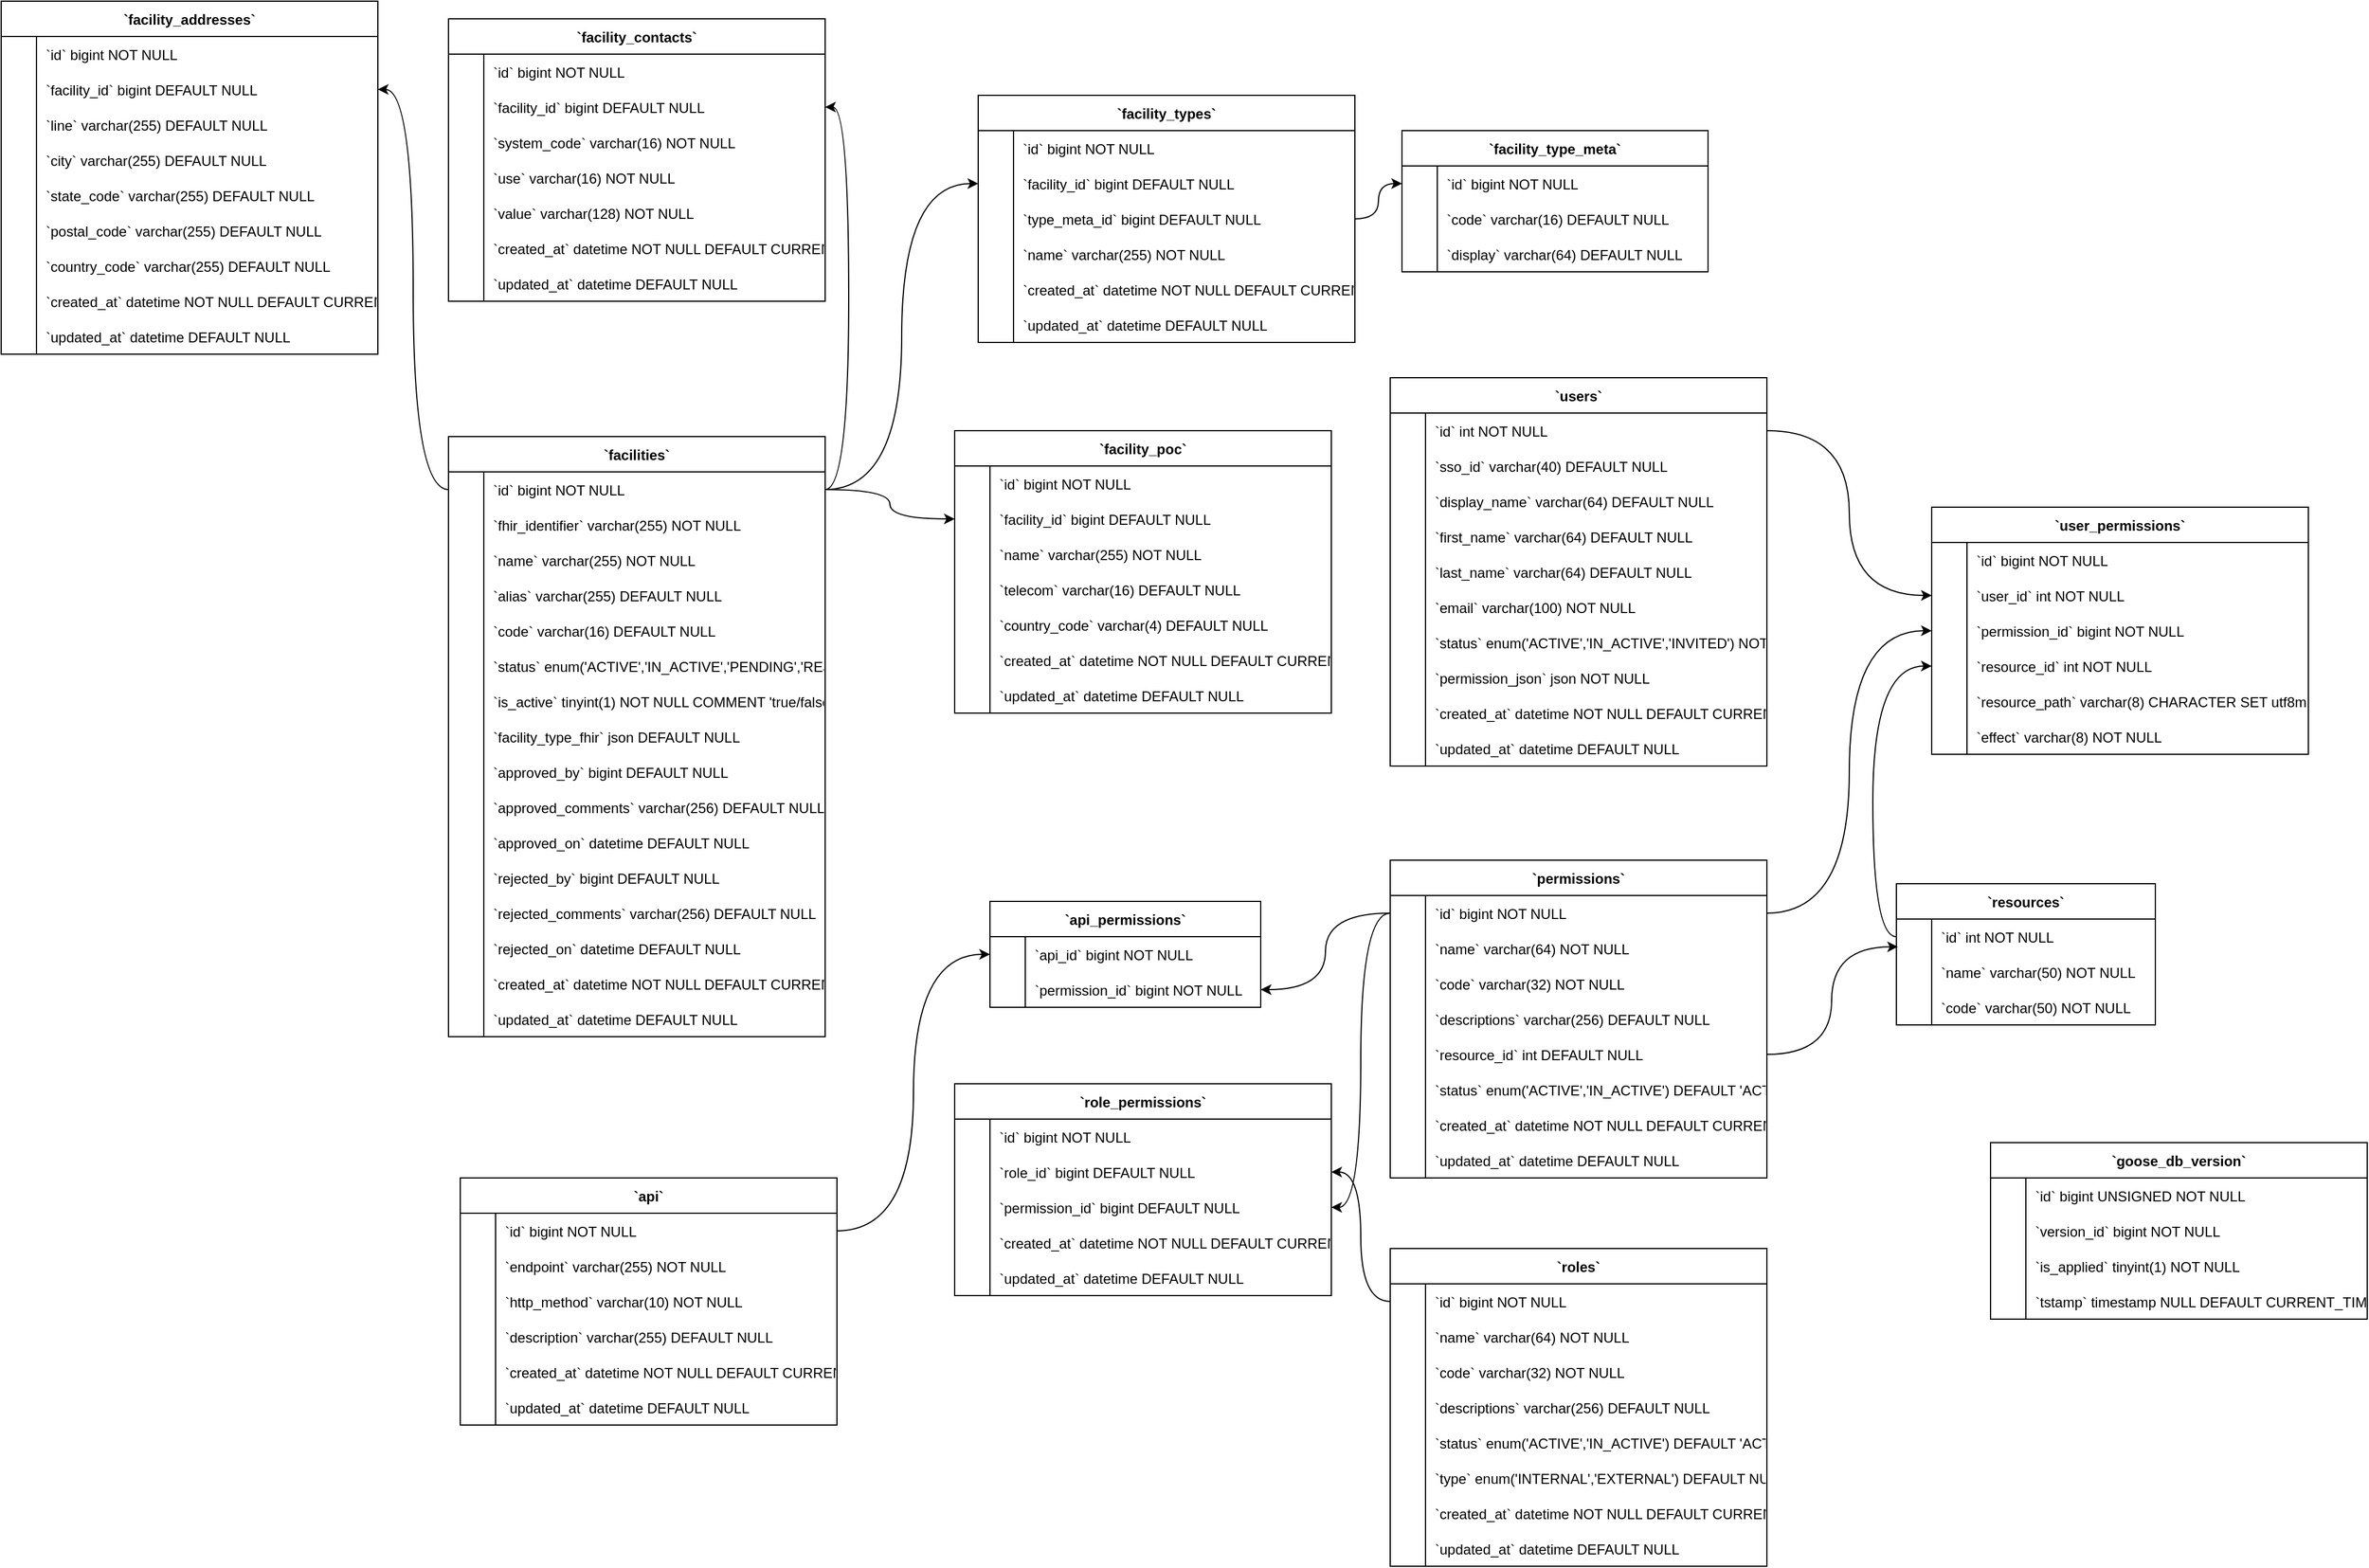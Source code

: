 <mxfile version="24.2.3" type="github">
  <diagram name="Page-1" id="xAFjQpcHBWbOD2Gwxkg4">
    <mxGraphModel dx="4436" dy="812" grid="1" gridSize="10" guides="1" tooltips="1" connect="1" arrows="1" fold="1" page="1" pageScale="1" pageWidth="850" pageHeight="1100" math="0" shadow="0">
      <root>
        <mxCell id="0" />
        <mxCell id="1" parent="0" />
        <mxCell id="QCBdWZV2BiElpk-vHcsU-1" value="`api`" style="shape=table;startSize=30;container=1;collapsible=1;childLayout=tableLayout;fixedRows=1;rowLines=0;fontStyle=1;align=center;resizeLast=1;" parent="1" vertex="1">
          <mxGeometry x="-1390" y="1140" width="320" height="210" as="geometry" />
        </mxCell>
        <mxCell id="QCBdWZV2BiElpk-vHcsU-2" value="" style="shape=tableRow;horizontal=0;startSize=0;swimlaneHead=0;swimlaneBody=0;fillColor=none;collapsible=0;dropTarget=0;points=[[0,0.5],[1,0.5]];portConstraint=eastwest;strokeColor=inherit;top=0;left=0;right=0;bottom=0;" parent="QCBdWZV2BiElpk-vHcsU-1" vertex="1">
          <mxGeometry y="30" width="320" height="30" as="geometry" />
        </mxCell>
        <mxCell id="QCBdWZV2BiElpk-vHcsU-3" value="" style="shape=partialRectangle;overflow=hidden;connectable=0;fillColor=none;strokeColor=inherit;top=0;left=0;bottom=0;right=0;" parent="QCBdWZV2BiElpk-vHcsU-2" vertex="1">
          <mxGeometry width="30" height="30" as="geometry">
            <mxRectangle width="30" height="30" as="alternateBounds" />
          </mxGeometry>
        </mxCell>
        <mxCell id="QCBdWZV2BiElpk-vHcsU-4" value="`id` bigint NOT NULL" style="shape=partialRectangle;overflow=hidden;connectable=0;fillColor=none;align=left;strokeColor=inherit;top=0;left=0;bottom=0;right=0;spacingLeft=6;" parent="QCBdWZV2BiElpk-vHcsU-2" vertex="1">
          <mxGeometry x="30" width="290" height="30" as="geometry">
            <mxRectangle width="290" height="30" as="alternateBounds" />
          </mxGeometry>
        </mxCell>
        <mxCell id="QCBdWZV2BiElpk-vHcsU-5" value="" style="shape=tableRow;horizontal=0;startSize=0;swimlaneHead=0;swimlaneBody=0;fillColor=none;collapsible=0;dropTarget=0;points=[[0,0.5],[1,0.5]];portConstraint=eastwest;strokeColor=inherit;top=0;left=0;right=0;bottom=0;" parent="QCBdWZV2BiElpk-vHcsU-1" vertex="1">
          <mxGeometry y="60" width="320" height="30" as="geometry" />
        </mxCell>
        <mxCell id="QCBdWZV2BiElpk-vHcsU-6" value="" style="shape=partialRectangle;overflow=hidden;connectable=0;fillColor=none;strokeColor=inherit;top=0;left=0;bottom=0;right=0;" parent="QCBdWZV2BiElpk-vHcsU-5" vertex="1">
          <mxGeometry width="30" height="30" as="geometry">
            <mxRectangle width="30" height="30" as="alternateBounds" />
          </mxGeometry>
        </mxCell>
        <mxCell id="QCBdWZV2BiElpk-vHcsU-7" value="`endpoint` varchar(255) NOT NULL" style="shape=partialRectangle;overflow=hidden;connectable=0;fillColor=none;align=left;strokeColor=inherit;top=0;left=0;bottom=0;right=0;spacingLeft=6;" parent="QCBdWZV2BiElpk-vHcsU-5" vertex="1">
          <mxGeometry x="30" width="290" height="30" as="geometry">
            <mxRectangle width="290" height="30" as="alternateBounds" />
          </mxGeometry>
        </mxCell>
        <mxCell id="QCBdWZV2BiElpk-vHcsU-8" value="" style="shape=tableRow;horizontal=0;startSize=0;swimlaneHead=0;swimlaneBody=0;fillColor=none;collapsible=0;dropTarget=0;points=[[0,0.5],[1,0.5]];portConstraint=eastwest;strokeColor=inherit;top=0;left=0;right=0;bottom=0;" parent="QCBdWZV2BiElpk-vHcsU-1" vertex="1">
          <mxGeometry y="90" width="320" height="30" as="geometry" />
        </mxCell>
        <mxCell id="QCBdWZV2BiElpk-vHcsU-9" value="" style="shape=partialRectangle;overflow=hidden;connectable=0;fillColor=none;strokeColor=inherit;top=0;left=0;bottom=0;right=0;" parent="QCBdWZV2BiElpk-vHcsU-8" vertex="1">
          <mxGeometry width="30" height="30" as="geometry">
            <mxRectangle width="30" height="30" as="alternateBounds" />
          </mxGeometry>
        </mxCell>
        <mxCell id="QCBdWZV2BiElpk-vHcsU-10" value="`http_method` varchar(10) NOT NULL" style="shape=partialRectangle;overflow=hidden;connectable=0;fillColor=none;align=left;strokeColor=inherit;top=0;left=0;bottom=0;right=0;spacingLeft=6;" parent="QCBdWZV2BiElpk-vHcsU-8" vertex="1">
          <mxGeometry x="30" width="290" height="30" as="geometry">
            <mxRectangle width="290" height="30" as="alternateBounds" />
          </mxGeometry>
        </mxCell>
        <mxCell id="QCBdWZV2BiElpk-vHcsU-11" value="" style="shape=tableRow;horizontal=0;startSize=0;swimlaneHead=0;swimlaneBody=0;fillColor=none;collapsible=0;dropTarget=0;points=[[0,0.5],[1,0.5]];portConstraint=eastwest;strokeColor=inherit;top=0;left=0;right=0;bottom=0;" parent="QCBdWZV2BiElpk-vHcsU-1" vertex="1">
          <mxGeometry y="120" width="320" height="30" as="geometry" />
        </mxCell>
        <mxCell id="QCBdWZV2BiElpk-vHcsU-12" value="" style="shape=partialRectangle;overflow=hidden;connectable=0;fillColor=none;strokeColor=inherit;top=0;left=0;bottom=0;right=0;" parent="QCBdWZV2BiElpk-vHcsU-11" vertex="1">
          <mxGeometry width="30" height="30" as="geometry">
            <mxRectangle width="30" height="30" as="alternateBounds" />
          </mxGeometry>
        </mxCell>
        <mxCell id="QCBdWZV2BiElpk-vHcsU-13" value="`description` varchar(255) DEFAULT NULL" style="shape=partialRectangle;overflow=hidden;connectable=0;fillColor=none;align=left;strokeColor=inherit;top=0;left=0;bottom=0;right=0;spacingLeft=6;" parent="QCBdWZV2BiElpk-vHcsU-11" vertex="1">
          <mxGeometry x="30" width="290" height="30" as="geometry">
            <mxRectangle width="290" height="30" as="alternateBounds" />
          </mxGeometry>
        </mxCell>
        <mxCell id="QCBdWZV2BiElpk-vHcsU-14" value="" style="shape=tableRow;horizontal=0;startSize=0;swimlaneHead=0;swimlaneBody=0;fillColor=none;collapsible=0;dropTarget=0;points=[[0,0.5],[1,0.5]];portConstraint=eastwest;strokeColor=inherit;top=0;left=0;right=0;bottom=0;" parent="QCBdWZV2BiElpk-vHcsU-1" vertex="1">
          <mxGeometry y="150" width="320" height="30" as="geometry" />
        </mxCell>
        <mxCell id="QCBdWZV2BiElpk-vHcsU-15" value="" style="shape=partialRectangle;overflow=hidden;connectable=0;fillColor=none;strokeColor=inherit;top=0;left=0;bottom=0;right=0;" parent="QCBdWZV2BiElpk-vHcsU-14" vertex="1">
          <mxGeometry width="30" height="30" as="geometry">
            <mxRectangle width="30" height="30" as="alternateBounds" />
          </mxGeometry>
        </mxCell>
        <mxCell id="QCBdWZV2BiElpk-vHcsU-16" value="`created_at` datetime NOT NULL DEFAULT CURRENT_TIMESTAMP" style="shape=partialRectangle;overflow=hidden;connectable=0;fillColor=none;align=left;strokeColor=inherit;top=0;left=0;bottom=0;right=0;spacingLeft=6;" parent="QCBdWZV2BiElpk-vHcsU-14" vertex="1">
          <mxGeometry x="30" width="290" height="30" as="geometry">
            <mxRectangle width="290" height="30" as="alternateBounds" />
          </mxGeometry>
        </mxCell>
        <mxCell id="QCBdWZV2BiElpk-vHcsU-17" value="" style="shape=tableRow;horizontal=0;startSize=0;swimlaneHead=0;swimlaneBody=0;fillColor=none;collapsible=0;dropTarget=0;points=[[0,0.5],[1,0.5]];portConstraint=eastwest;strokeColor=inherit;top=0;left=0;right=0;bottom=0;" parent="QCBdWZV2BiElpk-vHcsU-1" vertex="1">
          <mxGeometry y="180" width="320" height="30" as="geometry" />
        </mxCell>
        <mxCell id="QCBdWZV2BiElpk-vHcsU-18" value="" style="shape=partialRectangle;overflow=hidden;connectable=0;fillColor=none;strokeColor=inherit;top=0;left=0;bottom=0;right=0;" parent="QCBdWZV2BiElpk-vHcsU-17" vertex="1">
          <mxGeometry width="30" height="30" as="geometry">
            <mxRectangle width="30" height="30" as="alternateBounds" />
          </mxGeometry>
        </mxCell>
        <mxCell id="QCBdWZV2BiElpk-vHcsU-19" value="`updated_at` datetime DEFAULT NULL" style="shape=partialRectangle;overflow=hidden;connectable=0;fillColor=none;align=left;strokeColor=inherit;top=0;left=0;bottom=0;right=0;spacingLeft=6;" parent="QCBdWZV2BiElpk-vHcsU-17" vertex="1">
          <mxGeometry x="30" width="290" height="30" as="geometry">
            <mxRectangle width="290" height="30" as="alternateBounds" />
          </mxGeometry>
        </mxCell>
        <mxCell id="QCBdWZV2BiElpk-vHcsU-20" value="`api_permissions`" style="shape=table;startSize=30;container=1;collapsible=1;childLayout=tableLayout;fixedRows=1;rowLines=0;fontStyle=1;align=center;resizeLast=1;" parent="1" vertex="1">
          <mxGeometry x="-940" y="905" width="230" height="90" as="geometry" />
        </mxCell>
        <mxCell id="QCBdWZV2BiElpk-vHcsU-21" value="" style="shape=tableRow;horizontal=0;startSize=0;swimlaneHead=0;swimlaneBody=0;fillColor=none;collapsible=0;dropTarget=0;points=[[0,0.5],[1,0.5]];portConstraint=eastwest;strokeColor=inherit;top=0;left=0;right=0;bottom=0;" parent="QCBdWZV2BiElpk-vHcsU-20" vertex="1">
          <mxGeometry y="30" width="230" height="30" as="geometry" />
        </mxCell>
        <mxCell id="QCBdWZV2BiElpk-vHcsU-22" value="" style="shape=partialRectangle;overflow=hidden;connectable=0;fillColor=none;strokeColor=inherit;top=0;left=0;bottom=0;right=0;" parent="QCBdWZV2BiElpk-vHcsU-21" vertex="1">
          <mxGeometry width="30" height="30" as="geometry">
            <mxRectangle width="30" height="30" as="alternateBounds" />
          </mxGeometry>
        </mxCell>
        <mxCell id="QCBdWZV2BiElpk-vHcsU-23" value="`api_id` bigint NOT NULL" style="shape=partialRectangle;overflow=hidden;connectable=0;fillColor=none;align=left;strokeColor=inherit;top=0;left=0;bottom=0;right=0;spacingLeft=6;" parent="QCBdWZV2BiElpk-vHcsU-21" vertex="1">
          <mxGeometry x="30" width="200" height="30" as="geometry">
            <mxRectangle width="200" height="30" as="alternateBounds" />
          </mxGeometry>
        </mxCell>
        <mxCell id="QCBdWZV2BiElpk-vHcsU-24" value="" style="shape=tableRow;horizontal=0;startSize=0;swimlaneHead=0;swimlaneBody=0;fillColor=none;collapsible=0;dropTarget=0;points=[[0,0.5],[1,0.5]];portConstraint=eastwest;strokeColor=inherit;top=0;left=0;right=0;bottom=0;" parent="QCBdWZV2BiElpk-vHcsU-20" vertex="1">
          <mxGeometry y="60" width="230" height="30" as="geometry" />
        </mxCell>
        <mxCell id="QCBdWZV2BiElpk-vHcsU-25" value="" style="shape=partialRectangle;overflow=hidden;connectable=0;fillColor=none;strokeColor=inherit;top=0;left=0;bottom=0;right=0;" parent="QCBdWZV2BiElpk-vHcsU-24" vertex="1">
          <mxGeometry width="30" height="30" as="geometry">
            <mxRectangle width="30" height="30" as="alternateBounds" />
          </mxGeometry>
        </mxCell>
        <mxCell id="QCBdWZV2BiElpk-vHcsU-26" value="`permission_id` bigint NOT NULL" style="shape=partialRectangle;overflow=hidden;connectable=0;fillColor=none;align=left;strokeColor=inherit;top=0;left=0;bottom=0;right=0;spacingLeft=6;" parent="QCBdWZV2BiElpk-vHcsU-24" vertex="1">
          <mxGeometry x="30" width="200" height="30" as="geometry">
            <mxRectangle width="200" height="30" as="alternateBounds" />
          </mxGeometry>
        </mxCell>
        <mxCell id="QCBdWZV2BiElpk-vHcsU-27" value="`facilities`" style="shape=table;startSize=30;container=1;collapsible=1;childLayout=tableLayout;fixedRows=1;rowLines=0;fontStyle=1;align=center;resizeLast=1;" parent="1" vertex="1">
          <mxGeometry x="-1400" y="510" width="320" height="510" as="geometry" />
        </mxCell>
        <mxCell id="QCBdWZV2BiElpk-vHcsU-28" value="" style="shape=tableRow;horizontal=0;startSize=0;swimlaneHead=0;swimlaneBody=0;fillColor=none;collapsible=0;dropTarget=0;points=[[0,0.5],[1,0.5]];portConstraint=eastwest;strokeColor=inherit;top=0;left=0;right=0;bottom=0;" parent="QCBdWZV2BiElpk-vHcsU-27" vertex="1">
          <mxGeometry y="30" width="320" height="30" as="geometry" />
        </mxCell>
        <mxCell id="QCBdWZV2BiElpk-vHcsU-29" value="" style="shape=partialRectangle;overflow=hidden;connectable=0;fillColor=none;strokeColor=inherit;top=0;left=0;bottom=0;right=0;" parent="QCBdWZV2BiElpk-vHcsU-28" vertex="1">
          <mxGeometry width="30" height="30" as="geometry">
            <mxRectangle width="30" height="30" as="alternateBounds" />
          </mxGeometry>
        </mxCell>
        <mxCell id="QCBdWZV2BiElpk-vHcsU-30" value="`id` bigint NOT NULL" style="shape=partialRectangle;overflow=hidden;connectable=0;fillColor=none;align=left;strokeColor=inherit;top=0;left=0;bottom=0;right=0;spacingLeft=6;" parent="QCBdWZV2BiElpk-vHcsU-28" vertex="1">
          <mxGeometry x="30" width="290" height="30" as="geometry">
            <mxRectangle width="290" height="30" as="alternateBounds" />
          </mxGeometry>
        </mxCell>
        <mxCell id="QCBdWZV2BiElpk-vHcsU-31" value="" style="shape=tableRow;horizontal=0;startSize=0;swimlaneHead=0;swimlaneBody=0;fillColor=none;collapsible=0;dropTarget=0;points=[[0,0.5],[1,0.5]];portConstraint=eastwest;strokeColor=inherit;top=0;left=0;right=0;bottom=0;" parent="QCBdWZV2BiElpk-vHcsU-27" vertex="1">
          <mxGeometry y="60" width="320" height="30" as="geometry" />
        </mxCell>
        <mxCell id="QCBdWZV2BiElpk-vHcsU-32" value="" style="shape=partialRectangle;overflow=hidden;connectable=0;fillColor=none;strokeColor=inherit;top=0;left=0;bottom=0;right=0;" parent="QCBdWZV2BiElpk-vHcsU-31" vertex="1">
          <mxGeometry width="30" height="30" as="geometry">
            <mxRectangle width="30" height="30" as="alternateBounds" />
          </mxGeometry>
        </mxCell>
        <mxCell id="QCBdWZV2BiElpk-vHcsU-33" value="`fhir_identifier` varchar(255) NOT NULL" style="shape=partialRectangle;overflow=hidden;connectable=0;fillColor=none;align=left;strokeColor=inherit;top=0;left=0;bottom=0;right=0;spacingLeft=6;" parent="QCBdWZV2BiElpk-vHcsU-31" vertex="1">
          <mxGeometry x="30" width="290" height="30" as="geometry">
            <mxRectangle width="290" height="30" as="alternateBounds" />
          </mxGeometry>
        </mxCell>
        <mxCell id="QCBdWZV2BiElpk-vHcsU-34" value="" style="shape=tableRow;horizontal=0;startSize=0;swimlaneHead=0;swimlaneBody=0;fillColor=none;collapsible=0;dropTarget=0;points=[[0,0.5],[1,0.5]];portConstraint=eastwest;strokeColor=inherit;top=0;left=0;right=0;bottom=0;" parent="QCBdWZV2BiElpk-vHcsU-27" vertex="1">
          <mxGeometry y="90" width="320" height="30" as="geometry" />
        </mxCell>
        <mxCell id="QCBdWZV2BiElpk-vHcsU-35" value="" style="shape=partialRectangle;overflow=hidden;connectable=0;fillColor=none;strokeColor=inherit;top=0;left=0;bottom=0;right=0;" parent="QCBdWZV2BiElpk-vHcsU-34" vertex="1">
          <mxGeometry width="30" height="30" as="geometry">
            <mxRectangle width="30" height="30" as="alternateBounds" />
          </mxGeometry>
        </mxCell>
        <mxCell id="QCBdWZV2BiElpk-vHcsU-36" value="`name` varchar(255) NOT NULL" style="shape=partialRectangle;overflow=hidden;connectable=0;fillColor=none;align=left;strokeColor=inherit;top=0;left=0;bottom=0;right=0;spacingLeft=6;" parent="QCBdWZV2BiElpk-vHcsU-34" vertex="1">
          <mxGeometry x="30" width="290" height="30" as="geometry">
            <mxRectangle width="290" height="30" as="alternateBounds" />
          </mxGeometry>
        </mxCell>
        <mxCell id="QCBdWZV2BiElpk-vHcsU-37" value="" style="shape=tableRow;horizontal=0;startSize=0;swimlaneHead=0;swimlaneBody=0;fillColor=none;collapsible=0;dropTarget=0;points=[[0,0.5],[1,0.5]];portConstraint=eastwest;strokeColor=inherit;top=0;left=0;right=0;bottom=0;" parent="QCBdWZV2BiElpk-vHcsU-27" vertex="1">
          <mxGeometry y="120" width="320" height="30" as="geometry" />
        </mxCell>
        <mxCell id="QCBdWZV2BiElpk-vHcsU-38" value="" style="shape=partialRectangle;overflow=hidden;connectable=0;fillColor=none;strokeColor=inherit;top=0;left=0;bottom=0;right=0;" parent="QCBdWZV2BiElpk-vHcsU-37" vertex="1">
          <mxGeometry width="30" height="30" as="geometry">
            <mxRectangle width="30" height="30" as="alternateBounds" />
          </mxGeometry>
        </mxCell>
        <mxCell id="QCBdWZV2BiElpk-vHcsU-39" value="`alias` varchar(255) DEFAULT NULL" style="shape=partialRectangle;overflow=hidden;connectable=0;fillColor=none;align=left;strokeColor=inherit;top=0;left=0;bottom=0;right=0;spacingLeft=6;" parent="QCBdWZV2BiElpk-vHcsU-37" vertex="1">
          <mxGeometry x="30" width="290" height="30" as="geometry">
            <mxRectangle width="290" height="30" as="alternateBounds" />
          </mxGeometry>
        </mxCell>
        <mxCell id="QCBdWZV2BiElpk-vHcsU-40" value="" style="shape=tableRow;horizontal=0;startSize=0;swimlaneHead=0;swimlaneBody=0;fillColor=none;collapsible=0;dropTarget=0;points=[[0,0.5],[1,0.5]];portConstraint=eastwest;strokeColor=inherit;top=0;left=0;right=0;bottom=0;" parent="QCBdWZV2BiElpk-vHcsU-27" vertex="1">
          <mxGeometry y="150" width="320" height="30" as="geometry" />
        </mxCell>
        <mxCell id="QCBdWZV2BiElpk-vHcsU-41" value="" style="shape=partialRectangle;overflow=hidden;connectable=0;fillColor=none;strokeColor=inherit;top=0;left=0;bottom=0;right=0;" parent="QCBdWZV2BiElpk-vHcsU-40" vertex="1">
          <mxGeometry width="30" height="30" as="geometry">
            <mxRectangle width="30" height="30" as="alternateBounds" />
          </mxGeometry>
        </mxCell>
        <mxCell id="QCBdWZV2BiElpk-vHcsU-42" value="`code` varchar(16) DEFAULT NULL" style="shape=partialRectangle;overflow=hidden;connectable=0;fillColor=none;align=left;strokeColor=inherit;top=0;left=0;bottom=0;right=0;spacingLeft=6;" parent="QCBdWZV2BiElpk-vHcsU-40" vertex="1">
          <mxGeometry x="30" width="290" height="30" as="geometry">
            <mxRectangle width="290" height="30" as="alternateBounds" />
          </mxGeometry>
        </mxCell>
        <mxCell id="QCBdWZV2BiElpk-vHcsU-43" value="" style="shape=tableRow;horizontal=0;startSize=0;swimlaneHead=0;swimlaneBody=0;fillColor=none;collapsible=0;dropTarget=0;points=[[0,0.5],[1,0.5]];portConstraint=eastwest;strokeColor=inherit;top=0;left=0;right=0;bottom=0;" parent="QCBdWZV2BiElpk-vHcsU-27" vertex="1">
          <mxGeometry y="180" width="320" height="30" as="geometry" />
        </mxCell>
        <mxCell id="QCBdWZV2BiElpk-vHcsU-44" value="" style="shape=partialRectangle;overflow=hidden;connectable=0;fillColor=none;strokeColor=inherit;top=0;left=0;bottom=0;right=0;" parent="QCBdWZV2BiElpk-vHcsU-43" vertex="1">
          <mxGeometry width="30" height="30" as="geometry">
            <mxRectangle width="30" height="30" as="alternateBounds" />
          </mxGeometry>
        </mxCell>
        <mxCell id="QCBdWZV2BiElpk-vHcsU-45" value="`status` enum(&#39;ACTIVE&#39;,&#39;IN_ACTIVE&#39;,&#39;PENDING&#39;,&#39;REJECT&#39;) NOT NULL DEFAULT &#39;ACTIVE&#39;" style="shape=partialRectangle;overflow=hidden;connectable=0;fillColor=none;align=left;strokeColor=inherit;top=0;left=0;bottom=0;right=0;spacingLeft=6;" parent="QCBdWZV2BiElpk-vHcsU-43" vertex="1">
          <mxGeometry x="30" width="290" height="30" as="geometry">
            <mxRectangle width="290" height="30" as="alternateBounds" />
          </mxGeometry>
        </mxCell>
        <mxCell id="QCBdWZV2BiElpk-vHcsU-46" value="" style="shape=tableRow;horizontal=0;startSize=0;swimlaneHead=0;swimlaneBody=0;fillColor=none;collapsible=0;dropTarget=0;points=[[0,0.5],[1,0.5]];portConstraint=eastwest;strokeColor=inherit;top=0;left=0;right=0;bottom=0;" parent="QCBdWZV2BiElpk-vHcsU-27" vertex="1">
          <mxGeometry y="210" width="320" height="30" as="geometry" />
        </mxCell>
        <mxCell id="QCBdWZV2BiElpk-vHcsU-47" value="" style="shape=partialRectangle;overflow=hidden;connectable=0;fillColor=none;strokeColor=inherit;top=0;left=0;bottom=0;right=0;" parent="QCBdWZV2BiElpk-vHcsU-46" vertex="1">
          <mxGeometry width="30" height="30" as="geometry">
            <mxRectangle width="30" height="30" as="alternateBounds" />
          </mxGeometry>
        </mxCell>
        <mxCell id="QCBdWZV2BiElpk-vHcsU-48" value="`is_active` tinyint(1) NOT NULL COMMENT &#39;true/false&#39;" style="shape=partialRectangle;overflow=hidden;connectable=0;fillColor=none;align=left;strokeColor=inherit;top=0;left=0;bottom=0;right=0;spacingLeft=6;" parent="QCBdWZV2BiElpk-vHcsU-46" vertex="1">
          <mxGeometry x="30" width="290" height="30" as="geometry">
            <mxRectangle width="290" height="30" as="alternateBounds" />
          </mxGeometry>
        </mxCell>
        <mxCell id="QCBdWZV2BiElpk-vHcsU-49" value="" style="shape=tableRow;horizontal=0;startSize=0;swimlaneHead=0;swimlaneBody=0;fillColor=none;collapsible=0;dropTarget=0;points=[[0,0.5],[1,0.5]];portConstraint=eastwest;strokeColor=inherit;top=0;left=0;right=0;bottom=0;" parent="QCBdWZV2BiElpk-vHcsU-27" vertex="1">
          <mxGeometry y="240" width="320" height="30" as="geometry" />
        </mxCell>
        <mxCell id="QCBdWZV2BiElpk-vHcsU-50" value="" style="shape=partialRectangle;overflow=hidden;connectable=0;fillColor=none;strokeColor=inherit;top=0;left=0;bottom=0;right=0;" parent="QCBdWZV2BiElpk-vHcsU-49" vertex="1">
          <mxGeometry width="30" height="30" as="geometry">
            <mxRectangle width="30" height="30" as="alternateBounds" />
          </mxGeometry>
        </mxCell>
        <mxCell id="QCBdWZV2BiElpk-vHcsU-51" value="`facility_type_fhir` json DEFAULT NULL" style="shape=partialRectangle;overflow=hidden;connectable=0;fillColor=none;align=left;strokeColor=inherit;top=0;left=0;bottom=0;right=0;spacingLeft=6;" parent="QCBdWZV2BiElpk-vHcsU-49" vertex="1">
          <mxGeometry x="30" width="290" height="30" as="geometry">
            <mxRectangle width="290" height="30" as="alternateBounds" />
          </mxGeometry>
        </mxCell>
        <mxCell id="QCBdWZV2BiElpk-vHcsU-52" value="" style="shape=tableRow;horizontal=0;startSize=0;swimlaneHead=0;swimlaneBody=0;fillColor=none;collapsible=0;dropTarget=0;points=[[0,0.5],[1,0.5]];portConstraint=eastwest;strokeColor=inherit;top=0;left=0;right=0;bottom=0;" parent="QCBdWZV2BiElpk-vHcsU-27" vertex="1">
          <mxGeometry y="270" width="320" height="30" as="geometry" />
        </mxCell>
        <mxCell id="QCBdWZV2BiElpk-vHcsU-53" value="" style="shape=partialRectangle;overflow=hidden;connectable=0;fillColor=none;strokeColor=inherit;top=0;left=0;bottom=0;right=0;" parent="QCBdWZV2BiElpk-vHcsU-52" vertex="1">
          <mxGeometry width="30" height="30" as="geometry">
            <mxRectangle width="30" height="30" as="alternateBounds" />
          </mxGeometry>
        </mxCell>
        <mxCell id="QCBdWZV2BiElpk-vHcsU-54" value="`approved_by` bigint DEFAULT NULL" style="shape=partialRectangle;overflow=hidden;connectable=0;fillColor=none;align=left;strokeColor=inherit;top=0;left=0;bottom=0;right=0;spacingLeft=6;" parent="QCBdWZV2BiElpk-vHcsU-52" vertex="1">
          <mxGeometry x="30" width="290" height="30" as="geometry">
            <mxRectangle width="290" height="30" as="alternateBounds" />
          </mxGeometry>
        </mxCell>
        <mxCell id="QCBdWZV2BiElpk-vHcsU-55" value="" style="shape=tableRow;horizontal=0;startSize=0;swimlaneHead=0;swimlaneBody=0;fillColor=none;collapsible=0;dropTarget=0;points=[[0,0.5],[1,0.5]];portConstraint=eastwest;strokeColor=inherit;top=0;left=0;right=0;bottom=0;" parent="QCBdWZV2BiElpk-vHcsU-27" vertex="1">
          <mxGeometry y="300" width="320" height="30" as="geometry" />
        </mxCell>
        <mxCell id="QCBdWZV2BiElpk-vHcsU-56" value="" style="shape=partialRectangle;overflow=hidden;connectable=0;fillColor=none;strokeColor=inherit;top=0;left=0;bottom=0;right=0;" parent="QCBdWZV2BiElpk-vHcsU-55" vertex="1">
          <mxGeometry width="30" height="30" as="geometry">
            <mxRectangle width="30" height="30" as="alternateBounds" />
          </mxGeometry>
        </mxCell>
        <mxCell id="QCBdWZV2BiElpk-vHcsU-57" value="`approved_comments` varchar(256) DEFAULT NULL" style="shape=partialRectangle;overflow=hidden;connectable=0;fillColor=none;align=left;strokeColor=inherit;top=0;left=0;bottom=0;right=0;spacingLeft=6;" parent="QCBdWZV2BiElpk-vHcsU-55" vertex="1">
          <mxGeometry x="30" width="290" height="30" as="geometry">
            <mxRectangle width="290" height="30" as="alternateBounds" />
          </mxGeometry>
        </mxCell>
        <mxCell id="QCBdWZV2BiElpk-vHcsU-58" value="" style="shape=tableRow;horizontal=0;startSize=0;swimlaneHead=0;swimlaneBody=0;fillColor=none;collapsible=0;dropTarget=0;points=[[0,0.5],[1,0.5]];portConstraint=eastwest;strokeColor=inherit;top=0;left=0;right=0;bottom=0;" parent="QCBdWZV2BiElpk-vHcsU-27" vertex="1">
          <mxGeometry y="330" width="320" height="30" as="geometry" />
        </mxCell>
        <mxCell id="QCBdWZV2BiElpk-vHcsU-59" value="" style="shape=partialRectangle;overflow=hidden;connectable=0;fillColor=none;strokeColor=inherit;top=0;left=0;bottom=0;right=0;" parent="QCBdWZV2BiElpk-vHcsU-58" vertex="1">
          <mxGeometry width="30" height="30" as="geometry">
            <mxRectangle width="30" height="30" as="alternateBounds" />
          </mxGeometry>
        </mxCell>
        <mxCell id="QCBdWZV2BiElpk-vHcsU-60" value="`approved_on` datetime DEFAULT NULL" style="shape=partialRectangle;overflow=hidden;connectable=0;fillColor=none;align=left;strokeColor=inherit;top=0;left=0;bottom=0;right=0;spacingLeft=6;" parent="QCBdWZV2BiElpk-vHcsU-58" vertex="1">
          <mxGeometry x="30" width="290" height="30" as="geometry">
            <mxRectangle width="290" height="30" as="alternateBounds" />
          </mxGeometry>
        </mxCell>
        <mxCell id="QCBdWZV2BiElpk-vHcsU-61" value="" style="shape=tableRow;horizontal=0;startSize=0;swimlaneHead=0;swimlaneBody=0;fillColor=none;collapsible=0;dropTarget=0;points=[[0,0.5],[1,0.5]];portConstraint=eastwest;strokeColor=inherit;top=0;left=0;right=0;bottom=0;" parent="QCBdWZV2BiElpk-vHcsU-27" vertex="1">
          <mxGeometry y="360" width="320" height="30" as="geometry" />
        </mxCell>
        <mxCell id="QCBdWZV2BiElpk-vHcsU-62" value="" style="shape=partialRectangle;overflow=hidden;connectable=0;fillColor=none;strokeColor=inherit;top=0;left=0;bottom=0;right=0;" parent="QCBdWZV2BiElpk-vHcsU-61" vertex="1">
          <mxGeometry width="30" height="30" as="geometry">
            <mxRectangle width="30" height="30" as="alternateBounds" />
          </mxGeometry>
        </mxCell>
        <mxCell id="QCBdWZV2BiElpk-vHcsU-63" value="`rejected_by` bigint DEFAULT NULL" style="shape=partialRectangle;overflow=hidden;connectable=0;fillColor=none;align=left;strokeColor=inherit;top=0;left=0;bottom=0;right=0;spacingLeft=6;" parent="QCBdWZV2BiElpk-vHcsU-61" vertex="1">
          <mxGeometry x="30" width="290" height="30" as="geometry">
            <mxRectangle width="290" height="30" as="alternateBounds" />
          </mxGeometry>
        </mxCell>
        <mxCell id="QCBdWZV2BiElpk-vHcsU-64" value="" style="shape=tableRow;horizontal=0;startSize=0;swimlaneHead=0;swimlaneBody=0;fillColor=none;collapsible=0;dropTarget=0;points=[[0,0.5],[1,0.5]];portConstraint=eastwest;strokeColor=inherit;top=0;left=0;right=0;bottom=0;" parent="QCBdWZV2BiElpk-vHcsU-27" vertex="1">
          <mxGeometry y="390" width="320" height="30" as="geometry" />
        </mxCell>
        <mxCell id="QCBdWZV2BiElpk-vHcsU-65" value="" style="shape=partialRectangle;overflow=hidden;connectable=0;fillColor=none;strokeColor=inherit;top=0;left=0;bottom=0;right=0;" parent="QCBdWZV2BiElpk-vHcsU-64" vertex="1">
          <mxGeometry width="30" height="30" as="geometry">
            <mxRectangle width="30" height="30" as="alternateBounds" />
          </mxGeometry>
        </mxCell>
        <mxCell id="QCBdWZV2BiElpk-vHcsU-66" value="`rejected_comments` varchar(256) DEFAULT NULL" style="shape=partialRectangle;overflow=hidden;connectable=0;fillColor=none;align=left;strokeColor=inherit;top=0;left=0;bottom=0;right=0;spacingLeft=6;" parent="QCBdWZV2BiElpk-vHcsU-64" vertex="1">
          <mxGeometry x="30" width="290" height="30" as="geometry">
            <mxRectangle width="290" height="30" as="alternateBounds" />
          </mxGeometry>
        </mxCell>
        <mxCell id="QCBdWZV2BiElpk-vHcsU-67" value="" style="shape=tableRow;horizontal=0;startSize=0;swimlaneHead=0;swimlaneBody=0;fillColor=none;collapsible=0;dropTarget=0;points=[[0,0.5],[1,0.5]];portConstraint=eastwest;strokeColor=inherit;top=0;left=0;right=0;bottom=0;" parent="QCBdWZV2BiElpk-vHcsU-27" vertex="1">
          <mxGeometry y="420" width="320" height="30" as="geometry" />
        </mxCell>
        <mxCell id="QCBdWZV2BiElpk-vHcsU-68" value="" style="shape=partialRectangle;overflow=hidden;connectable=0;fillColor=none;strokeColor=inherit;top=0;left=0;bottom=0;right=0;" parent="QCBdWZV2BiElpk-vHcsU-67" vertex="1">
          <mxGeometry width="30" height="30" as="geometry">
            <mxRectangle width="30" height="30" as="alternateBounds" />
          </mxGeometry>
        </mxCell>
        <mxCell id="QCBdWZV2BiElpk-vHcsU-69" value="`rejected_on` datetime DEFAULT NULL" style="shape=partialRectangle;overflow=hidden;connectable=0;fillColor=none;align=left;strokeColor=inherit;top=0;left=0;bottom=0;right=0;spacingLeft=6;" parent="QCBdWZV2BiElpk-vHcsU-67" vertex="1">
          <mxGeometry x="30" width="290" height="30" as="geometry">
            <mxRectangle width="290" height="30" as="alternateBounds" />
          </mxGeometry>
        </mxCell>
        <mxCell id="QCBdWZV2BiElpk-vHcsU-70" value="" style="shape=tableRow;horizontal=0;startSize=0;swimlaneHead=0;swimlaneBody=0;fillColor=none;collapsible=0;dropTarget=0;points=[[0,0.5],[1,0.5]];portConstraint=eastwest;strokeColor=inherit;top=0;left=0;right=0;bottom=0;" parent="QCBdWZV2BiElpk-vHcsU-27" vertex="1">
          <mxGeometry y="450" width="320" height="30" as="geometry" />
        </mxCell>
        <mxCell id="QCBdWZV2BiElpk-vHcsU-71" value="" style="shape=partialRectangle;overflow=hidden;connectable=0;fillColor=none;strokeColor=inherit;top=0;left=0;bottom=0;right=0;" parent="QCBdWZV2BiElpk-vHcsU-70" vertex="1">
          <mxGeometry width="30" height="30" as="geometry">
            <mxRectangle width="30" height="30" as="alternateBounds" />
          </mxGeometry>
        </mxCell>
        <mxCell id="QCBdWZV2BiElpk-vHcsU-72" value="`created_at` datetime NOT NULL DEFAULT CURRENT_TIMESTAMP" style="shape=partialRectangle;overflow=hidden;connectable=0;fillColor=none;align=left;strokeColor=inherit;top=0;left=0;bottom=0;right=0;spacingLeft=6;" parent="QCBdWZV2BiElpk-vHcsU-70" vertex="1">
          <mxGeometry x="30" width="290" height="30" as="geometry">
            <mxRectangle width="290" height="30" as="alternateBounds" />
          </mxGeometry>
        </mxCell>
        <mxCell id="QCBdWZV2BiElpk-vHcsU-73" value="" style="shape=tableRow;horizontal=0;startSize=0;swimlaneHead=0;swimlaneBody=0;fillColor=none;collapsible=0;dropTarget=0;points=[[0,0.5],[1,0.5]];portConstraint=eastwest;strokeColor=inherit;top=0;left=0;right=0;bottom=0;" parent="QCBdWZV2BiElpk-vHcsU-27" vertex="1">
          <mxGeometry y="480" width="320" height="30" as="geometry" />
        </mxCell>
        <mxCell id="QCBdWZV2BiElpk-vHcsU-74" value="" style="shape=partialRectangle;overflow=hidden;connectable=0;fillColor=none;strokeColor=inherit;top=0;left=0;bottom=0;right=0;" parent="QCBdWZV2BiElpk-vHcsU-73" vertex="1">
          <mxGeometry width="30" height="30" as="geometry">
            <mxRectangle width="30" height="30" as="alternateBounds" />
          </mxGeometry>
        </mxCell>
        <mxCell id="QCBdWZV2BiElpk-vHcsU-75" value="`updated_at` datetime DEFAULT NULL" style="shape=partialRectangle;overflow=hidden;connectable=0;fillColor=none;align=left;strokeColor=inherit;top=0;left=0;bottom=0;right=0;spacingLeft=6;" parent="QCBdWZV2BiElpk-vHcsU-73" vertex="1">
          <mxGeometry x="30" width="290" height="30" as="geometry">
            <mxRectangle width="290" height="30" as="alternateBounds" />
          </mxGeometry>
        </mxCell>
        <mxCell id="QCBdWZV2BiElpk-vHcsU-76" value="`facility_addresses`" style="shape=table;startSize=30;container=1;collapsible=1;childLayout=tableLayout;fixedRows=1;rowLines=0;fontStyle=1;align=center;resizeLast=1;" parent="1" vertex="1">
          <mxGeometry x="-1780" y="140" width="320" height="300" as="geometry" />
        </mxCell>
        <mxCell id="QCBdWZV2BiElpk-vHcsU-77" value="" style="shape=tableRow;horizontal=0;startSize=0;swimlaneHead=0;swimlaneBody=0;fillColor=none;collapsible=0;dropTarget=0;points=[[0,0.5],[1,0.5]];portConstraint=eastwest;strokeColor=inherit;top=0;left=0;right=0;bottom=0;" parent="QCBdWZV2BiElpk-vHcsU-76" vertex="1">
          <mxGeometry y="30" width="320" height="30" as="geometry" />
        </mxCell>
        <mxCell id="QCBdWZV2BiElpk-vHcsU-78" value="" style="shape=partialRectangle;overflow=hidden;connectable=0;fillColor=none;strokeColor=inherit;top=0;left=0;bottom=0;right=0;" parent="QCBdWZV2BiElpk-vHcsU-77" vertex="1">
          <mxGeometry width="30" height="30" as="geometry">
            <mxRectangle width="30" height="30" as="alternateBounds" />
          </mxGeometry>
        </mxCell>
        <mxCell id="QCBdWZV2BiElpk-vHcsU-79" value="`id` bigint NOT NULL" style="shape=partialRectangle;overflow=hidden;connectable=0;fillColor=none;align=left;strokeColor=inherit;top=0;left=0;bottom=0;right=0;spacingLeft=6;" parent="QCBdWZV2BiElpk-vHcsU-77" vertex="1">
          <mxGeometry x="30" width="290" height="30" as="geometry">
            <mxRectangle width="290" height="30" as="alternateBounds" />
          </mxGeometry>
        </mxCell>
        <mxCell id="QCBdWZV2BiElpk-vHcsU-80" value="" style="shape=tableRow;horizontal=0;startSize=0;swimlaneHead=0;swimlaneBody=0;fillColor=none;collapsible=0;dropTarget=0;points=[[0,0.5],[1,0.5]];portConstraint=eastwest;strokeColor=inherit;top=0;left=0;right=0;bottom=0;" parent="QCBdWZV2BiElpk-vHcsU-76" vertex="1">
          <mxGeometry y="60" width="320" height="30" as="geometry" />
        </mxCell>
        <mxCell id="QCBdWZV2BiElpk-vHcsU-81" value="" style="shape=partialRectangle;overflow=hidden;connectable=0;fillColor=none;strokeColor=inherit;top=0;left=0;bottom=0;right=0;" parent="QCBdWZV2BiElpk-vHcsU-80" vertex="1">
          <mxGeometry width="30" height="30" as="geometry">
            <mxRectangle width="30" height="30" as="alternateBounds" />
          </mxGeometry>
        </mxCell>
        <mxCell id="QCBdWZV2BiElpk-vHcsU-82" value="`facility_id` bigint DEFAULT NULL" style="shape=partialRectangle;overflow=hidden;connectable=0;fillColor=none;align=left;strokeColor=inherit;top=0;left=0;bottom=0;right=0;spacingLeft=6;" parent="QCBdWZV2BiElpk-vHcsU-80" vertex="1">
          <mxGeometry x="30" width="290" height="30" as="geometry">
            <mxRectangle width="290" height="30" as="alternateBounds" />
          </mxGeometry>
        </mxCell>
        <mxCell id="QCBdWZV2BiElpk-vHcsU-83" value="" style="shape=tableRow;horizontal=0;startSize=0;swimlaneHead=0;swimlaneBody=0;fillColor=none;collapsible=0;dropTarget=0;points=[[0,0.5],[1,0.5]];portConstraint=eastwest;strokeColor=inherit;top=0;left=0;right=0;bottom=0;" parent="QCBdWZV2BiElpk-vHcsU-76" vertex="1">
          <mxGeometry y="90" width="320" height="30" as="geometry" />
        </mxCell>
        <mxCell id="QCBdWZV2BiElpk-vHcsU-84" value="" style="shape=partialRectangle;overflow=hidden;connectable=0;fillColor=none;strokeColor=inherit;top=0;left=0;bottom=0;right=0;" parent="QCBdWZV2BiElpk-vHcsU-83" vertex="1">
          <mxGeometry width="30" height="30" as="geometry">
            <mxRectangle width="30" height="30" as="alternateBounds" />
          </mxGeometry>
        </mxCell>
        <mxCell id="QCBdWZV2BiElpk-vHcsU-85" value="`line` varchar(255) DEFAULT NULL" style="shape=partialRectangle;overflow=hidden;connectable=0;fillColor=none;align=left;strokeColor=inherit;top=0;left=0;bottom=0;right=0;spacingLeft=6;" parent="QCBdWZV2BiElpk-vHcsU-83" vertex="1">
          <mxGeometry x="30" width="290" height="30" as="geometry">
            <mxRectangle width="290" height="30" as="alternateBounds" />
          </mxGeometry>
        </mxCell>
        <mxCell id="QCBdWZV2BiElpk-vHcsU-86" value="" style="shape=tableRow;horizontal=0;startSize=0;swimlaneHead=0;swimlaneBody=0;fillColor=none;collapsible=0;dropTarget=0;points=[[0,0.5],[1,0.5]];portConstraint=eastwest;strokeColor=inherit;top=0;left=0;right=0;bottom=0;" parent="QCBdWZV2BiElpk-vHcsU-76" vertex="1">
          <mxGeometry y="120" width="320" height="30" as="geometry" />
        </mxCell>
        <mxCell id="QCBdWZV2BiElpk-vHcsU-87" value="" style="shape=partialRectangle;overflow=hidden;connectable=0;fillColor=none;strokeColor=inherit;top=0;left=0;bottom=0;right=0;" parent="QCBdWZV2BiElpk-vHcsU-86" vertex="1">
          <mxGeometry width="30" height="30" as="geometry">
            <mxRectangle width="30" height="30" as="alternateBounds" />
          </mxGeometry>
        </mxCell>
        <mxCell id="QCBdWZV2BiElpk-vHcsU-88" value="`city` varchar(255) DEFAULT NULL" style="shape=partialRectangle;overflow=hidden;connectable=0;fillColor=none;align=left;strokeColor=inherit;top=0;left=0;bottom=0;right=0;spacingLeft=6;" parent="QCBdWZV2BiElpk-vHcsU-86" vertex="1">
          <mxGeometry x="30" width="290" height="30" as="geometry">
            <mxRectangle width="290" height="30" as="alternateBounds" />
          </mxGeometry>
        </mxCell>
        <mxCell id="QCBdWZV2BiElpk-vHcsU-89" value="" style="shape=tableRow;horizontal=0;startSize=0;swimlaneHead=0;swimlaneBody=0;fillColor=none;collapsible=0;dropTarget=0;points=[[0,0.5],[1,0.5]];portConstraint=eastwest;strokeColor=inherit;top=0;left=0;right=0;bottom=0;" parent="QCBdWZV2BiElpk-vHcsU-76" vertex="1">
          <mxGeometry y="150" width="320" height="30" as="geometry" />
        </mxCell>
        <mxCell id="QCBdWZV2BiElpk-vHcsU-90" value="" style="shape=partialRectangle;overflow=hidden;connectable=0;fillColor=none;strokeColor=inherit;top=0;left=0;bottom=0;right=0;" parent="QCBdWZV2BiElpk-vHcsU-89" vertex="1">
          <mxGeometry width="30" height="30" as="geometry">
            <mxRectangle width="30" height="30" as="alternateBounds" />
          </mxGeometry>
        </mxCell>
        <mxCell id="QCBdWZV2BiElpk-vHcsU-91" value="`state_code` varchar(255) DEFAULT NULL" style="shape=partialRectangle;overflow=hidden;connectable=0;fillColor=none;align=left;strokeColor=inherit;top=0;left=0;bottom=0;right=0;spacingLeft=6;" parent="QCBdWZV2BiElpk-vHcsU-89" vertex="1">
          <mxGeometry x="30" width="290" height="30" as="geometry">
            <mxRectangle width="290" height="30" as="alternateBounds" />
          </mxGeometry>
        </mxCell>
        <mxCell id="QCBdWZV2BiElpk-vHcsU-92" value="" style="shape=tableRow;horizontal=0;startSize=0;swimlaneHead=0;swimlaneBody=0;fillColor=none;collapsible=0;dropTarget=0;points=[[0,0.5],[1,0.5]];portConstraint=eastwest;strokeColor=inherit;top=0;left=0;right=0;bottom=0;" parent="QCBdWZV2BiElpk-vHcsU-76" vertex="1">
          <mxGeometry y="180" width="320" height="30" as="geometry" />
        </mxCell>
        <mxCell id="QCBdWZV2BiElpk-vHcsU-93" value="" style="shape=partialRectangle;overflow=hidden;connectable=0;fillColor=none;strokeColor=inherit;top=0;left=0;bottom=0;right=0;" parent="QCBdWZV2BiElpk-vHcsU-92" vertex="1">
          <mxGeometry width="30" height="30" as="geometry">
            <mxRectangle width="30" height="30" as="alternateBounds" />
          </mxGeometry>
        </mxCell>
        <mxCell id="QCBdWZV2BiElpk-vHcsU-94" value="`postal_code` varchar(255) DEFAULT NULL" style="shape=partialRectangle;overflow=hidden;connectable=0;fillColor=none;align=left;strokeColor=inherit;top=0;left=0;bottom=0;right=0;spacingLeft=6;" parent="QCBdWZV2BiElpk-vHcsU-92" vertex="1">
          <mxGeometry x="30" width="290" height="30" as="geometry">
            <mxRectangle width="290" height="30" as="alternateBounds" />
          </mxGeometry>
        </mxCell>
        <mxCell id="QCBdWZV2BiElpk-vHcsU-95" value="" style="shape=tableRow;horizontal=0;startSize=0;swimlaneHead=0;swimlaneBody=0;fillColor=none;collapsible=0;dropTarget=0;points=[[0,0.5],[1,0.5]];portConstraint=eastwest;strokeColor=inherit;top=0;left=0;right=0;bottom=0;" parent="QCBdWZV2BiElpk-vHcsU-76" vertex="1">
          <mxGeometry y="210" width="320" height="30" as="geometry" />
        </mxCell>
        <mxCell id="QCBdWZV2BiElpk-vHcsU-96" value="" style="shape=partialRectangle;overflow=hidden;connectable=0;fillColor=none;strokeColor=inherit;top=0;left=0;bottom=0;right=0;" parent="QCBdWZV2BiElpk-vHcsU-95" vertex="1">
          <mxGeometry width="30" height="30" as="geometry">
            <mxRectangle width="30" height="30" as="alternateBounds" />
          </mxGeometry>
        </mxCell>
        <mxCell id="QCBdWZV2BiElpk-vHcsU-97" value="`country_code` varchar(255) DEFAULT NULL" style="shape=partialRectangle;overflow=hidden;connectable=0;fillColor=none;align=left;strokeColor=inherit;top=0;left=0;bottom=0;right=0;spacingLeft=6;" parent="QCBdWZV2BiElpk-vHcsU-95" vertex="1">
          <mxGeometry x="30" width="290" height="30" as="geometry">
            <mxRectangle width="290" height="30" as="alternateBounds" />
          </mxGeometry>
        </mxCell>
        <mxCell id="QCBdWZV2BiElpk-vHcsU-98" value="" style="shape=tableRow;horizontal=0;startSize=0;swimlaneHead=0;swimlaneBody=0;fillColor=none;collapsible=0;dropTarget=0;points=[[0,0.5],[1,0.5]];portConstraint=eastwest;strokeColor=inherit;top=0;left=0;right=0;bottom=0;" parent="QCBdWZV2BiElpk-vHcsU-76" vertex="1">
          <mxGeometry y="240" width="320" height="30" as="geometry" />
        </mxCell>
        <mxCell id="QCBdWZV2BiElpk-vHcsU-99" value="" style="shape=partialRectangle;overflow=hidden;connectable=0;fillColor=none;strokeColor=inherit;top=0;left=0;bottom=0;right=0;" parent="QCBdWZV2BiElpk-vHcsU-98" vertex="1">
          <mxGeometry width="30" height="30" as="geometry">
            <mxRectangle width="30" height="30" as="alternateBounds" />
          </mxGeometry>
        </mxCell>
        <mxCell id="QCBdWZV2BiElpk-vHcsU-100" value="`created_at` datetime NOT NULL DEFAULT CURRENT_TIMESTAMP" style="shape=partialRectangle;overflow=hidden;connectable=0;fillColor=none;align=left;strokeColor=inherit;top=0;left=0;bottom=0;right=0;spacingLeft=6;" parent="QCBdWZV2BiElpk-vHcsU-98" vertex="1">
          <mxGeometry x="30" width="290" height="30" as="geometry">
            <mxRectangle width="290" height="30" as="alternateBounds" />
          </mxGeometry>
        </mxCell>
        <mxCell id="QCBdWZV2BiElpk-vHcsU-101" value="" style="shape=tableRow;horizontal=0;startSize=0;swimlaneHead=0;swimlaneBody=0;fillColor=none;collapsible=0;dropTarget=0;points=[[0,0.5],[1,0.5]];portConstraint=eastwest;strokeColor=inherit;top=0;left=0;right=0;bottom=0;" parent="QCBdWZV2BiElpk-vHcsU-76" vertex="1">
          <mxGeometry y="270" width="320" height="30" as="geometry" />
        </mxCell>
        <mxCell id="QCBdWZV2BiElpk-vHcsU-102" value="" style="shape=partialRectangle;overflow=hidden;connectable=0;fillColor=none;strokeColor=inherit;top=0;left=0;bottom=0;right=0;" parent="QCBdWZV2BiElpk-vHcsU-101" vertex="1">
          <mxGeometry width="30" height="30" as="geometry">
            <mxRectangle width="30" height="30" as="alternateBounds" />
          </mxGeometry>
        </mxCell>
        <mxCell id="QCBdWZV2BiElpk-vHcsU-103" value="`updated_at` datetime DEFAULT NULL" style="shape=partialRectangle;overflow=hidden;connectable=0;fillColor=none;align=left;strokeColor=inherit;top=0;left=0;bottom=0;right=0;spacingLeft=6;" parent="QCBdWZV2BiElpk-vHcsU-101" vertex="1">
          <mxGeometry x="30" width="290" height="30" as="geometry">
            <mxRectangle width="290" height="30" as="alternateBounds" />
          </mxGeometry>
        </mxCell>
        <mxCell id="QCBdWZV2BiElpk-vHcsU-104" value="`facility_contacts`" style="shape=table;startSize=30;container=1;collapsible=1;childLayout=tableLayout;fixedRows=1;rowLines=0;fontStyle=1;align=center;resizeLast=1;" parent="1" vertex="1">
          <mxGeometry x="-1400" y="155" width="320" height="240" as="geometry" />
        </mxCell>
        <mxCell id="QCBdWZV2BiElpk-vHcsU-105" value="" style="shape=tableRow;horizontal=0;startSize=0;swimlaneHead=0;swimlaneBody=0;fillColor=none;collapsible=0;dropTarget=0;points=[[0,0.5],[1,0.5]];portConstraint=eastwest;strokeColor=inherit;top=0;left=0;right=0;bottom=0;" parent="QCBdWZV2BiElpk-vHcsU-104" vertex="1">
          <mxGeometry y="30" width="320" height="30" as="geometry" />
        </mxCell>
        <mxCell id="QCBdWZV2BiElpk-vHcsU-106" value="" style="shape=partialRectangle;overflow=hidden;connectable=0;fillColor=none;strokeColor=inherit;top=0;left=0;bottom=0;right=0;" parent="QCBdWZV2BiElpk-vHcsU-105" vertex="1">
          <mxGeometry width="30" height="30" as="geometry">
            <mxRectangle width="30" height="30" as="alternateBounds" />
          </mxGeometry>
        </mxCell>
        <mxCell id="QCBdWZV2BiElpk-vHcsU-107" value="`id` bigint NOT NULL" style="shape=partialRectangle;overflow=hidden;connectable=0;fillColor=none;align=left;strokeColor=inherit;top=0;left=0;bottom=0;right=0;spacingLeft=6;" parent="QCBdWZV2BiElpk-vHcsU-105" vertex="1">
          <mxGeometry x="30" width="290" height="30" as="geometry">
            <mxRectangle width="290" height="30" as="alternateBounds" />
          </mxGeometry>
        </mxCell>
        <mxCell id="QCBdWZV2BiElpk-vHcsU-108" value="" style="shape=tableRow;horizontal=0;startSize=0;swimlaneHead=0;swimlaneBody=0;fillColor=none;collapsible=0;dropTarget=0;points=[[0,0.5],[1,0.5]];portConstraint=eastwest;strokeColor=inherit;top=0;left=0;right=0;bottom=0;" parent="QCBdWZV2BiElpk-vHcsU-104" vertex="1">
          <mxGeometry y="60" width="320" height="30" as="geometry" />
        </mxCell>
        <mxCell id="QCBdWZV2BiElpk-vHcsU-109" value="" style="shape=partialRectangle;overflow=hidden;connectable=0;fillColor=none;strokeColor=inherit;top=0;left=0;bottom=0;right=0;" parent="QCBdWZV2BiElpk-vHcsU-108" vertex="1">
          <mxGeometry width="30" height="30" as="geometry">
            <mxRectangle width="30" height="30" as="alternateBounds" />
          </mxGeometry>
        </mxCell>
        <mxCell id="QCBdWZV2BiElpk-vHcsU-110" value="`facility_id` bigint DEFAULT NULL" style="shape=partialRectangle;overflow=hidden;connectable=0;fillColor=none;align=left;strokeColor=inherit;top=0;left=0;bottom=0;right=0;spacingLeft=6;" parent="QCBdWZV2BiElpk-vHcsU-108" vertex="1">
          <mxGeometry x="30" width="290" height="30" as="geometry">
            <mxRectangle width="290" height="30" as="alternateBounds" />
          </mxGeometry>
        </mxCell>
        <mxCell id="QCBdWZV2BiElpk-vHcsU-111" value="" style="shape=tableRow;horizontal=0;startSize=0;swimlaneHead=0;swimlaneBody=0;fillColor=none;collapsible=0;dropTarget=0;points=[[0,0.5],[1,0.5]];portConstraint=eastwest;strokeColor=inherit;top=0;left=0;right=0;bottom=0;" parent="QCBdWZV2BiElpk-vHcsU-104" vertex="1">
          <mxGeometry y="90" width="320" height="30" as="geometry" />
        </mxCell>
        <mxCell id="QCBdWZV2BiElpk-vHcsU-112" value="" style="shape=partialRectangle;overflow=hidden;connectable=0;fillColor=none;strokeColor=inherit;top=0;left=0;bottom=0;right=0;" parent="QCBdWZV2BiElpk-vHcsU-111" vertex="1">
          <mxGeometry width="30" height="30" as="geometry">
            <mxRectangle width="30" height="30" as="alternateBounds" />
          </mxGeometry>
        </mxCell>
        <mxCell id="QCBdWZV2BiElpk-vHcsU-113" value="`system_code` varchar(16) NOT NULL" style="shape=partialRectangle;overflow=hidden;connectable=0;fillColor=none;align=left;strokeColor=inherit;top=0;left=0;bottom=0;right=0;spacingLeft=6;" parent="QCBdWZV2BiElpk-vHcsU-111" vertex="1">
          <mxGeometry x="30" width="290" height="30" as="geometry">
            <mxRectangle width="290" height="30" as="alternateBounds" />
          </mxGeometry>
        </mxCell>
        <mxCell id="QCBdWZV2BiElpk-vHcsU-114" value="" style="shape=tableRow;horizontal=0;startSize=0;swimlaneHead=0;swimlaneBody=0;fillColor=none;collapsible=0;dropTarget=0;points=[[0,0.5],[1,0.5]];portConstraint=eastwest;strokeColor=inherit;top=0;left=0;right=0;bottom=0;" parent="QCBdWZV2BiElpk-vHcsU-104" vertex="1">
          <mxGeometry y="120" width="320" height="30" as="geometry" />
        </mxCell>
        <mxCell id="QCBdWZV2BiElpk-vHcsU-115" value="" style="shape=partialRectangle;overflow=hidden;connectable=0;fillColor=none;strokeColor=inherit;top=0;left=0;bottom=0;right=0;" parent="QCBdWZV2BiElpk-vHcsU-114" vertex="1">
          <mxGeometry width="30" height="30" as="geometry">
            <mxRectangle width="30" height="30" as="alternateBounds" />
          </mxGeometry>
        </mxCell>
        <mxCell id="QCBdWZV2BiElpk-vHcsU-116" value="`use` varchar(16) NOT NULL" style="shape=partialRectangle;overflow=hidden;connectable=0;fillColor=none;align=left;strokeColor=inherit;top=0;left=0;bottom=0;right=0;spacingLeft=6;" parent="QCBdWZV2BiElpk-vHcsU-114" vertex="1">
          <mxGeometry x="30" width="290" height="30" as="geometry">
            <mxRectangle width="290" height="30" as="alternateBounds" />
          </mxGeometry>
        </mxCell>
        <mxCell id="QCBdWZV2BiElpk-vHcsU-117" value="" style="shape=tableRow;horizontal=0;startSize=0;swimlaneHead=0;swimlaneBody=0;fillColor=none;collapsible=0;dropTarget=0;points=[[0,0.5],[1,0.5]];portConstraint=eastwest;strokeColor=inherit;top=0;left=0;right=0;bottom=0;" parent="QCBdWZV2BiElpk-vHcsU-104" vertex="1">
          <mxGeometry y="150" width="320" height="30" as="geometry" />
        </mxCell>
        <mxCell id="QCBdWZV2BiElpk-vHcsU-118" value="" style="shape=partialRectangle;overflow=hidden;connectable=0;fillColor=none;strokeColor=inherit;top=0;left=0;bottom=0;right=0;" parent="QCBdWZV2BiElpk-vHcsU-117" vertex="1">
          <mxGeometry width="30" height="30" as="geometry">
            <mxRectangle width="30" height="30" as="alternateBounds" />
          </mxGeometry>
        </mxCell>
        <mxCell id="QCBdWZV2BiElpk-vHcsU-119" value="`value` varchar(128) NOT NULL" style="shape=partialRectangle;overflow=hidden;connectable=0;fillColor=none;align=left;strokeColor=inherit;top=0;left=0;bottom=0;right=0;spacingLeft=6;" parent="QCBdWZV2BiElpk-vHcsU-117" vertex="1">
          <mxGeometry x="30" width="290" height="30" as="geometry">
            <mxRectangle width="290" height="30" as="alternateBounds" />
          </mxGeometry>
        </mxCell>
        <mxCell id="QCBdWZV2BiElpk-vHcsU-120" value="" style="shape=tableRow;horizontal=0;startSize=0;swimlaneHead=0;swimlaneBody=0;fillColor=none;collapsible=0;dropTarget=0;points=[[0,0.5],[1,0.5]];portConstraint=eastwest;strokeColor=inherit;top=0;left=0;right=0;bottom=0;" parent="QCBdWZV2BiElpk-vHcsU-104" vertex="1">
          <mxGeometry y="180" width="320" height="30" as="geometry" />
        </mxCell>
        <mxCell id="QCBdWZV2BiElpk-vHcsU-121" value="" style="shape=partialRectangle;overflow=hidden;connectable=0;fillColor=none;strokeColor=inherit;top=0;left=0;bottom=0;right=0;" parent="QCBdWZV2BiElpk-vHcsU-120" vertex="1">
          <mxGeometry width="30" height="30" as="geometry">
            <mxRectangle width="30" height="30" as="alternateBounds" />
          </mxGeometry>
        </mxCell>
        <mxCell id="QCBdWZV2BiElpk-vHcsU-122" value="`created_at` datetime NOT NULL DEFAULT CURRENT_TIMESTAMP" style="shape=partialRectangle;overflow=hidden;connectable=0;fillColor=none;align=left;strokeColor=inherit;top=0;left=0;bottom=0;right=0;spacingLeft=6;" parent="QCBdWZV2BiElpk-vHcsU-120" vertex="1">
          <mxGeometry x="30" width="290" height="30" as="geometry">
            <mxRectangle width="290" height="30" as="alternateBounds" />
          </mxGeometry>
        </mxCell>
        <mxCell id="QCBdWZV2BiElpk-vHcsU-123" value="" style="shape=tableRow;horizontal=0;startSize=0;swimlaneHead=0;swimlaneBody=0;fillColor=none;collapsible=0;dropTarget=0;points=[[0,0.5],[1,0.5]];portConstraint=eastwest;strokeColor=inherit;top=0;left=0;right=0;bottom=0;" parent="QCBdWZV2BiElpk-vHcsU-104" vertex="1">
          <mxGeometry y="210" width="320" height="30" as="geometry" />
        </mxCell>
        <mxCell id="QCBdWZV2BiElpk-vHcsU-124" value="" style="shape=partialRectangle;overflow=hidden;connectable=0;fillColor=none;strokeColor=inherit;top=0;left=0;bottom=0;right=0;" parent="QCBdWZV2BiElpk-vHcsU-123" vertex="1">
          <mxGeometry width="30" height="30" as="geometry">
            <mxRectangle width="30" height="30" as="alternateBounds" />
          </mxGeometry>
        </mxCell>
        <mxCell id="QCBdWZV2BiElpk-vHcsU-125" value="`updated_at` datetime DEFAULT NULL" style="shape=partialRectangle;overflow=hidden;connectable=0;fillColor=none;align=left;strokeColor=inherit;top=0;left=0;bottom=0;right=0;spacingLeft=6;" parent="QCBdWZV2BiElpk-vHcsU-123" vertex="1">
          <mxGeometry x="30" width="290" height="30" as="geometry">
            <mxRectangle width="290" height="30" as="alternateBounds" />
          </mxGeometry>
        </mxCell>
        <mxCell id="QCBdWZV2BiElpk-vHcsU-126" value="`facility_poc`" style="shape=table;startSize=30;container=1;collapsible=1;childLayout=tableLayout;fixedRows=1;rowLines=0;fontStyle=1;align=center;resizeLast=1;" parent="1" vertex="1">
          <mxGeometry x="-970" y="505" width="320" height="240" as="geometry" />
        </mxCell>
        <mxCell id="QCBdWZV2BiElpk-vHcsU-127" value="" style="shape=tableRow;horizontal=0;startSize=0;swimlaneHead=0;swimlaneBody=0;fillColor=none;collapsible=0;dropTarget=0;points=[[0,0.5],[1,0.5]];portConstraint=eastwest;strokeColor=inherit;top=0;left=0;right=0;bottom=0;" parent="QCBdWZV2BiElpk-vHcsU-126" vertex="1">
          <mxGeometry y="30" width="320" height="30" as="geometry" />
        </mxCell>
        <mxCell id="QCBdWZV2BiElpk-vHcsU-128" value="" style="shape=partialRectangle;overflow=hidden;connectable=0;fillColor=none;strokeColor=inherit;top=0;left=0;bottom=0;right=0;" parent="QCBdWZV2BiElpk-vHcsU-127" vertex="1">
          <mxGeometry width="30" height="30" as="geometry">
            <mxRectangle width="30" height="30" as="alternateBounds" />
          </mxGeometry>
        </mxCell>
        <mxCell id="QCBdWZV2BiElpk-vHcsU-129" value="`id` bigint NOT NULL" style="shape=partialRectangle;overflow=hidden;connectable=0;fillColor=none;align=left;strokeColor=inherit;top=0;left=0;bottom=0;right=0;spacingLeft=6;" parent="QCBdWZV2BiElpk-vHcsU-127" vertex="1">
          <mxGeometry x="30" width="290" height="30" as="geometry">
            <mxRectangle width="290" height="30" as="alternateBounds" />
          </mxGeometry>
        </mxCell>
        <mxCell id="QCBdWZV2BiElpk-vHcsU-130" value="" style="shape=tableRow;horizontal=0;startSize=0;swimlaneHead=0;swimlaneBody=0;fillColor=none;collapsible=0;dropTarget=0;points=[[0,0.5],[1,0.5]];portConstraint=eastwest;strokeColor=inherit;top=0;left=0;right=0;bottom=0;" parent="QCBdWZV2BiElpk-vHcsU-126" vertex="1">
          <mxGeometry y="60" width="320" height="30" as="geometry" />
        </mxCell>
        <mxCell id="QCBdWZV2BiElpk-vHcsU-131" value="" style="shape=partialRectangle;overflow=hidden;connectable=0;fillColor=none;strokeColor=inherit;top=0;left=0;bottom=0;right=0;" parent="QCBdWZV2BiElpk-vHcsU-130" vertex="1">
          <mxGeometry width="30" height="30" as="geometry">
            <mxRectangle width="30" height="30" as="alternateBounds" />
          </mxGeometry>
        </mxCell>
        <mxCell id="QCBdWZV2BiElpk-vHcsU-132" value="`facility_id` bigint DEFAULT NULL" style="shape=partialRectangle;overflow=hidden;connectable=0;fillColor=none;align=left;strokeColor=inherit;top=0;left=0;bottom=0;right=0;spacingLeft=6;" parent="QCBdWZV2BiElpk-vHcsU-130" vertex="1">
          <mxGeometry x="30" width="290" height="30" as="geometry">
            <mxRectangle width="290" height="30" as="alternateBounds" />
          </mxGeometry>
        </mxCell>
        <mxCell id="QCBdWZV2BiElpk-vHcsU-133" value="" style="shape=tableRow;horizontal=0;startSize=0;swimlaneHead=0;swimlaneBody=0;fillColor=none;collapsible=0;dropTarget=0;points=[[0,0.5],[1,0.5]];portConstraint=eastwest;strokeColor=inherit;top=0;left=0;right=0;bottom=0;" parent="QCBdWZV2BiElpk-vHcsU-126" vertex="1">
          <mxGeometry y="90" width="320" height="30" as="geometry" />
        </mxCell>
        <mxCell id="QCBdWZV2BiElpk-vHcsU-134" value="" style="shape=partialRectangle;overflow=hidden;connectable=0;fillColor=none;strokeColor=inherit;top=0;left=0;bottom=0;right=0;" parent="QCBdWZV2BiElpk-vHcsU-133" vertex="1">
          <mxGeometry width="30" height="30" as="geometry">
            <mxRectangle width="30" height="30" as="alternateBounds" />
          </mxGeometry>
        </mxCell>
        <mxCell id="QCBdWZV2BiElpk-vHcsU-135" value="`name` varchar(255) NOT NULL" style="shape=partialRectangle;overflow=hidden;connectable=0;fillColor=none;align=left;strokeColor=inherit;top=0;left=0;bottom=0;right=0;spacingLeft=6;" parent="QCBdWZV2BiElpk-vHcsU-133" vertex="1">
          <mxGeometry x="30" width="290" height="30" as="geometry">
            <mxRectangle width="290" height="30" as="alternateBounds" />
          </mxGeometry>
        </mxCell>
        <mxCell id="QCBdWZV2BiElpk-vHcsU-136" value="" style="shape=tableRow;horizontal=0;startSize=0;swimlaneHead=0;swimlaneBody=0;fillColor=none;collapsible=0;dropTarget=0;points=[[0,0.5],[1,0.5]];portConstraint=eastwest;strokeColor=inherit;top=0;left=0;right=0;bottom=0;" parent="QCBdWZV2BiElpk-vHcsU-126" vertex="1">
          <mxGeometry y="120" width="320" height="30" as="geometry" />
        </mxCell>
        <mxCell id="QCBdWZV2BiElpk-vHcsU-137" value="" style="shape=partialRectangle;overflow=hidden;connectable=0;fillColor=none;strokeColor=inherit;top=0;left=0;bottom=0;right=0;" parent="QCBdWZV2BiElpk-vHcsU-136" vertex="1">
          <mxGeometry width="30" height="30" as="geometry">
            <mxRectangle width="30" height="30" as="alternateBounds" />
          </mxGeometry>
        </mxCell>
        <mxCell id="QCBdWZV2BiElpk-vHcsU-138" value="`telecom` varchar(16) DEFAULT NULL" style="shape=partialRectangle;overflow=hidden;connectable=0;fillColor=none;align=left;strokeColor=inherit;top=0;left=0;bottom=0;right=0;spacingLeft=6;" parent="QCBdWZV2BiElpk-vHcsU-136" vertex="1">
          <mxGeometry x="30" width="290" height="30" as="geometry">
            <mxRectangle width="290" height="30" as="alternateBounds" />
          </mxGeometry>
        </mxCell>
        <mxCell id="QCBdWZV2BiElpk-vHcsU-139" value="" style="shape=tableRow;horizontal=0;startSize=0;swimlaneHead=0;swimlaneBody=0;fillColor=none;collapsible=0;dropTarget=0;points=[[0,0.5],[1,0.5]];portConstraint=eastwest;strokeColor=inherit;top=0;left=0;right=0;bottom=0;" parent="QCBdWZV2BiElpk-vHcsU-126" vertex="1">
          <mxGeometry y="150" width="320" height="30" as="geometry" />
        </mxCell>
        <mxCell id="QCBdWZV2BiElpk-vHcsU-140" value="" style="shape=partialRectangle;overflow=hidden;connectable=0;fillColor=none;strokeColor=inherit;top=0;left=0;bottom=0;right=0;" parent="QCBdWZV2BiElpk-vHcsU-139" vertex="1">
          <mxGeometry width="30" height="30" as="geometry">
            <mxRectangle width="30" height="30" as="alternateBounds" />
          </mxGeometry>
        </mxCell>
        <mxCell id="QCBdWZV2BiElpk-vHcsU-141" value="`country_code` varchar(4) DEFAULT NULL" style="shape=partialRectangle;overflow=hidden;connectable=0;fillColor=none;align=left;strokeColor=inherit;top=0;left=0;bottom=0;right=0;spacingLeft=6;" parent="QCBdWZV2BiElpk-vHcsU-139" vertex="1">
          <mxGeometry x="30" width="290" height="30" as="geometry">
            <mxRectangle width="290" height="30" as="alternateBounds" />
          </mxGeometry>
        </mxCell>
        <mxCell id="QCBdWZV2BiElpk-vHcsU-142" value="" style="shape=tableRow;horizontal=0;startSize=0;swimlaneHead=0;swimlaneBody=0;fillColor=none;collapsible=0;dropTarget=0;points=[[0,0.5],[1,0.5]];portConstraint=eastwest;strokeColor=inherit;top=0;left=0;right=0;bottom=0;" parent="QCBdWZV2BiElpk-vHcsU-126" vertex="1">
          <mxGeometry y="180" width="320" height="30" as="geometry" />
        </mxCell>
        <mxCell id="QCBdWZV2BiElpk-vHcsU-143" value="" style="shape=partialRectangle;overflow=hidden;connectable=0;fillColor=none;strokeColor=inherit;top=0;left=0;bottom=0;right=0;" parent="QCBdWZV2BiElpk-vHcsU-142" vertex="1">
          <mxGeometry width="30" height="30" as="geometry">
            <mxRectangle width="30" height="30" as="alternateBounds" />
          </mxGeometry>
        </mxCell>
        <mxCell id="QCBdWZV2BiElpk-vHcsU-144" value="`created_at` datetime NOT NULL DEFAULT CURRENT_TIMESTAMP" style="shape=partialRectangle;overflow=hidden;connectable=0;fillColor=none;align=left;strokeColor=inherit;top=0;left=0;bottom=0;right=0;spacingLeft=6;" parent="QCBdWZV2BiElpk-vHcsU-142" vertex="1">
          <mxGeometry x="30" width="290" height="30" as="geometry">
            <mxRectangle width="290" height="30" as="alternateBounds" />
          </mxGeometry>
        </mxCell>
        <mxCell id="QCBdWZV2BiElpk-vHcsU-145" value="" style="shape=tableRow;horizontal=0;startSize=0;swimlaneHead=0;swimlaneBody=0;fillColor=none;collapsible=0;dropTarget=0;points=[[0,0.5],[1,0.5]];portConstraint=eastwest;strokeColor=inherit;top=0;left=0;right=0;bottom=0;" parent="QCBdWZV2BiElpk-vHcsU-126" vertex="1">
          <mxGeometry y="210" width="320" height="30" as="geometry" />
        </mxCell>
        <mxCell id="QCBdWZV2BiElpk-vHcsU-146" value="" style="shape=partialRectangle;overflow=hidden;connectable=0;fillColor=none;strokeColor=inherit;top=0;left=0;bottom=0;right=0;" parent="QCBdWZV2BiElpk-vHcsU-145" vertex="1">
          <mxGeometry width="30" height="30" as="geometry">
            <mxRectangle width="30" height="30" as="alternateBounds" />
          </mxGeometry>
        </mxCell>
        <mxCell id="QCBdWZV2BiElpk-vHcsU-147" value="`updated_at` datetime DEFAULT NULL" style="shape=partialRectangle;overflow=hidden;connectable=0;fillColor=none;align=left;strokeColor=inherit;top=0;left=0;bottom=0;right=0;spacingLeft=6;" parent="QCBdWZV2BiElpk-vHcsU-145" vertex="1">
          <mxGeometry x="30" width="290" height="30" as="geometry">
            <mxRectangle width="290" height="30" as="alternateBounds" />
          </mxGeometry>
        </mxCell>
        <mxCell id="QCBdWZV2BiElpk-vHcsU-148" value="`facility_types`" style="shape=table;startSize=30;container=1;collapsible=1;childLayout=tableLayout;fixedRows=1;rowLines=0;fontStyle=1;align=center;resizeLast=1;" parent="1" vertex="1">
          <mxGeometry x="-950" y="220" width="320" height="210" as="geometry" />
        </mxCell>
        <mxCell id="QCBdWZV2BiElpk-vHcsU-149" value="" style="shape=tableRow;horizontal=0;startSize=0;swimlaneHead=0;swimlaneBody=0;fillColor=none;collapsible=0;dropTarget=0;points=[[0,0.5],[1,0.5]];portConstraint=eastwest;strokeColor=inherit;top=0;left=0;right=0;bottom=0;" parent="QCBdWZV2BiElpk-vHcsU-148" vertex="1">
          <mxGeometry y="30" width="320" height="30" as="geometry" />
        </mxCell>
        <mxCell id="QCBdWZV2BiElpk-vHcsU-150" value="" style="shape=partialRectangle;overflow=hidden;connectable=0;fillColor=none;strokeColor=inherit;top=0;left=0;bottom=0;right=0;" parent="QCBdWZV2BiElpk-vHcsU-149" vertex="1">
          <mxGeometry width="30" height="30" as="geometry">
            <mxRectangle width="30" height="30" as="alternateBounds" />
          </mxGeometry>
        </mxCell>
        <mxCell id="QCBdWZV2BiElpk-vHcsU-151" value="`id` bigint NOT NULL" style="shape=partialRectangle;overflow=hidden;connectable=0;fillColor=none;align=left;strokeColor=inherit;top=0;left=0;bottom=0;right=0;spacingLeft=6;" parent="QCBdWZV2BiElpk-vHcsU-149" vertex="1">
          <mxGeometry x="30" width="290" height="30" as="geometry">
            <mxRectangle width="290" height="30" as="alternateBounds" />
          </mxGeometry>
        </mxCell>
        <mxCell id="QCBdWZV2BiElpk-vHcsU-152" value="" style="shape=tableRow;horizontal=0;startSize=0;swimlaneHead=0;swimlaneBody=0;fillColor=none;collapsible=0;dropTarget=0;points=[[0,0.5],[1,0.5]];portConstraint=eastwest;strokeColor=inherit;top=0;left=0;right=0;bottom=0;" parent="QCBdWZV2BiElpk-vHcsU-148" vertex="1">
          <mxGeometry y="60" width="320" height="30" as="geometry" />
        </mxCell>
        <mxCell id="QCBdWZV2BiElpk-vHcsU-153" value="" style="shape=partialRectangle;overflow=hidden;connectable=0;fillColor=none;strokeColor=inherit;top=0;left=0;bottom=0;right=0;" parent="QCBdWZV2BiElpk-vHcsU-152" vertex="1">
          <mxGeometry width="30" height="30" as="geometry">
            <mxRectangle width="30" height="30" as="alternateBounds" />
          </mxGeometry>
        </mxCell>
        <mxCell id="QCBdWZV2BiElpk-vHcsU-154" value="`facility_id` bigint DEFAULT NULL" style="shape=partialRectangle;overflow=hidden;connectable=0;fillColor=none;align=left;strokeColor=inherit;top=0;left=0;bottom=0;right=0;spacingLeft=6;" parent="QCBdWZV2BiElpk-vHcsU-152" vertex="1">
          <mxGeometry x="30" width="290" height="30" as="geometry">
            <mxRectangle width="290" height="30" as="alternateBounds" />
          </mxGeometry>
        </mxCell>
        <mxCell id="QCBdWZV2BiElpk-vHcsU-155" value="" style="shape=tableRow;horizontal=0;startSize=0;swimlaneHead=0;swimlaneBody=0;fillColor=none;collapsible=0;dropTarget=0;points=[[0,0.5],[1,0.5]];portConstraint=eastwest;strokeColor=inherit;top=0;left=0;right=0;bottom=0;" parent="QCBdWZV2BiElpk-vHcsU-148" vertex="1">
          <mxGeometry y="90" width="320" height="30" as="geometry" />
        </mxCell>
        <mxCell id="QCBdWZV2BiElpk-vHcsU-156" value="" style="shape=partialRectangle;overflow=hidden;connectable=0;fillColor=none;strokeColor=inherit;top=0;left=0;bottom=0;right=0;" parent="QCBdWZV2BiElpk-vHcsU-155" vertex="1">
          <mxGeometry width="30" height="30" as="geometry">
            <mxRectangle width="30" height="30" as="alternateBounds" />
          </mxGeometry>
        </mxCell>
        <mxCell id="QCBdWZV2BiElpk-vHcsU-157" value="`type_meta_id` bigint DEFAULT NULL" style="shape=partialRectangle;overflow=hidden;connectable=0;fillColor=none;align=left;strokeColor=inherit;top=0;left=0;bottom=0;right=0;spacingLeft=6;" parent="QCBdWZV2BiElpk-vHcsU-155" vertex="1">
          <mxGeometry x="30" width="290" height="30" as="geometry">
            <mxRectangle width="290" height="30" as="alternateBounds" />
          </mxGeometry>
        </mxCell>
        <mxCell id="QCBdWZV2BiElpk-vHcsU-158" value="" style="shape=tableRow;horizontal=0;startSize=0;swimlaneHead=0;swimlaneBody=0;fillColor=none;collapsible=0;dropTarget=0;points=[[0,0.5],[1,0.5]];portConstraint=eastwest;strokeColor=inherit;top=0;left=0;right=0;bottom=0;" parent="QCBdWZV2BiElpk-vHcsU-148" vertex="1">
          <mxGeometry y="120" width="320" height="30" as="geometry" />
        </mxCell>
        <mxCell id="QCBdWZV2BiElpk-vHcsU-159" value="" style="shape=partialRectangle;overflow=hidden;connectable=0;fillColor=none;strokeColor=inherit;top=0;left=0;bottom=0;right=0;" parent="QCBdWZV2BiElpk-vHcsU-158" vertex="1">
          <mxGeometry width="30" height="30" as="geometry">
            <mxRectangle width="30" height="30" as="alternateBounds" />
          </mxGeometry>
        </mxCell>
        <mxCell id="QCBdWZV2BiElpk-vHcsU-160" value="`name` varchar(255) NOT NULL" style="shape=partialRectangle;overflow=hidden;connectable=0;fillColor=none;align=left;strokeColor=inherit;top=0;left=0;bottom=0;right=0;spacingLeft=6;" parent="QCBdWZV2BiElpk-vHcsU-158" vertex="1">
          <mxGeometry x="30" width="290" height="30" as="geometry">
            <mxRectangle width="290" height="30" as="alternateBounds" />
          </mxGeometry>
        </mxCell>
        <mxCell id="QCBdWZV2BiElpk-vHcsU-161" value="" style="shape=tableRow;horizontal=0;startSize=0;swimlaneHead=0;swimlaneBody=0;fillColor=none;collapsible=0;dropTarget=0;points=[[0,0.5],[1,0.5]];portConstraint=eastwest;strokeColor=inherit;top=0;left=0;right=0;bottom=0;" parent="QCBdWZV2BiElpk-vHcsU-148" vertex="1">
          <mxGeometry y="150" width="320" height="30" as="geometry" />
        </mxCell>
        <mxCell id="QCBdWZV2BiElpk-vHcsU-162" value="" style="shape=partialRectangle;overflow=hidden;connectable=0;fillColor=none;strokeColor=inherit;top=0;left=0;bottom=0;right=0;" parent="QCBdWZV2BiElpk-vHcsU-161" vertex="1">
          <mxGeometry width="30" height="30" as="geometry">
            <mxRectangle width="30" height="30" as="alternateBounds" />
          </mxGeometry>
        </mxCell>
        <mxCell id="QCBdWZV2BiElpk-vHcsU-163" value="`created_at` datetime NOT NULL DEFAULT CURRENT_TIMESTAMP" style="shape=partialRectangle;overflow=hidden;connectable=0;fillColor=none;align=left;strokeColor=inherit;top=0;left=0;bottom=0;right=0;spacingLeft=6;" parent="QCBdWZV2BiElpk-vHcsU-161" vertex="1">
          <mxGeometry x="30" width="290" height="30" as="geometry">
            <mxRectangle width="290" height="30" as="alternateBounds" />
          </mxGeometry>
        </mxCell>
        <mxCell id="QCBdWZV2BiElpk-vHcsU-164" value="" style="shape=tableRow;horizontal=0;startSize=0;swimlaneHead=0;swimlaneBody=0;fillColor=none;collapsible=0;dropTarget=0;points=[[0,0.5],[1,0.5]];portConstraint=eastwest;strokeColor=inherit;top=0;left=0;right=0;bottom=0;" parent="QCBdWZV2BiElpk-vHcsU-148" vertex="1">
          <mxGeometry y="180" width="320" height="30" as="geometry" />
        </mxCell>
        <mxCell id="QCBdWZV2BiElpk-vHcsU-165" value="" style="shape=partialRectangle;overflow=hidden;connectable=0;fillColor=none;strokeColor=inherit;top=0;left=0;bottom=0;right=0;" parent="QCBdWZV2BiElpk-vHcsU-164" vertex="1">
          <mxGeometry width="30" height="30" as="geometry">
            <mxRectangle width="30" height="30" as="alternateBounds" />
          </mxGeometry>
        </mxCell>
        <mxCell id="QCBdWZV2BiElpk-vHcsU-166" value="`updated_at` datetime DEFAULT NULL" style="shape=partialRectangle;overflow=hidden;connectable=0;fillColor=none;align=left;strokeColor=inherit;top=0;left=0;bottom=0;right=0;spacingLeft=6;" parent="QCBdWZV2BiElpk-vHcsU-164" vertex="1">
          <mxGeometry x="30" width="290" height="30" as="geometry">
            <mxRectangle width="290" height="30" as="alternateBounds" />
          </mxGeometry>
        </mxCell>
        <mxCell id="QCBdWZV2BiElpk-vHcsU-167" value="`facility_type_meta`" style="shape=table;startSize=30;container=1;collapsible=1;childLayout=tableLayout;fixedRows=1;rowLines=0;fontStyle=1;align=center;resizeLast=1;" parent="1" vertex="1">
          <mxGeometry x="-590" y="250" width="260" height="120" as="geometry" />
        </mxCell>
        <mxCell id="QCBdWZV2BiElpk-vHcsU-168" value="" style="shape=tableRow;horizontal=0;startSize=0;swimlaneHead=0;swimlaneBody=0;fillColor=none;collapsible=0;dropTarget=0;points=[[0,0.5],[1,0.5]];portConstraint=eastwest;strokeColor=inherit;top=0;left=0;right=0;bottom=0;" parent="QCBdWZV2BiElpk-vHcsU-167" vertex="1">
          <mxGeometry y="30" width="260" height="30" as="geometry" />
        </mxCell>
        <mxCell id="QCBdWZV2BiElpk-vHcsU-169" value="" style="shape=partialRectangle;overflow=hidden;connectable=0;fillColor=none;strokeColor=inherit;top=0;left=0;bottom=0;right=0;" parent="QCBdWZV2BiElpk-vHcsU-168" vertex="1">
          <mxGeometry width="30" height="30" as="geometry">
            <mxRectangle width="30" height="30" as="alternateBounds" />
          </mxGeometry>
        </mxCell>
        <mxCell id="QCBdWZV2BiElpk-vHcsU-170" value="`id` bigint NOT NULL" style="shape=partialRectangle;overflow=hidden;connectable=0;fillColor=none;align=left;strokeColor=inherit;top=0;left=0;bottom=0;right=0;spacingLeft=6;" parent="QCBdWZV2BiElpk-vHcsU-168" vertex="1">
          <mxGeometry x="30" width="230" height="30" as="geometry">
            <mxRectangle width="230" height="30" as="alternateBounds" />
          </mxGeometry>
        </mxCell>
        <mxCell id="QCBdWZV2BiElpk-vHcsU-171" value="" style="shape=tableRow;horizontal=0;startSize=0;swimlaneHead=0;swimlaneBody=0;fillColor=none;collapsible=0;dropTarget=0;points=[[0,0.5],[1,0.5]];portConstraint=eastwest;strokeColor=inherit;top=0;left=0;right=0;bottom=0;" parent="QCBdWZV2BiElpk-vHcsU-167" vertex="1">
          <mxGeometry y="60" width="260" height="30" as="geometry" />
        </mxCell>
        <mxCell id="QCBdWZV2BiElpk-vHcsU-172" value="" style="shape=partialRectangle;overflow=hidden;connectable=0;fillColor=none;strokeColor=inherit;top=0;left=0;bottom=0;right=0;" parent="QCBdWZV2BiElpk-vHcsU-171" vertex="1">
          <mxGeometry width="30" height="30" as="geometry">
            <mxRectangle width="30" height="30" as="alternateBounds" />
          </mxGeometry>
        </mxCell>
        <mxCell id="QCBdWZV2BiElpk-vHcsU-173" value="`code` varchar(16) DEFAULT NULL" style="shape=partialRectangle;overflow=hidden;connectable=0;fillColor=none;align=left;strokeColor=inherit;top=0;left=0;bottom=0;right=0;spacingLeft=6;" parent="QCBdWZV2BiElpk-vHcsU-171" vertex="1">
          <mxGeometry x="30" width="230" height="30" as="geometry">
            <mxRectangle width="230" height="30" as="alternateBounds" />
          </mxGeometry>
        </mxCell>
        <mxCell id="QCBdWZV2BiElpk-vHcsU-174" value="" style="shape=tableRow;horizontal=0;startSize=0;swimlaneHead=0;swimlaneBody=0;fillColor=none;collapsible=0;dropTarget=0;points=[[0,0.5],[1,0.5]];portConstraint=eastwest;strokeColor=inherit;top=0;left=0;right=0;bottom=0;" parent="QCBdWZV2BiElpk-vHcsU-167" vertex="1">
          <mxGeometry y="90" width="260" height="30" as="geometry" />
        </mxCell>
        <mxCell id="QCBdWZV2BiElpk-vHcsU-175" value="" style="shape=partialRectangle;overflow=hidden;connectable=0;fillColor=none;strokeColor=inherit;top=0;left=0;bottom=0;right=0;" parent="QCBdWZV2BiElpk-vHcsU-174" vertex="1">
          <mxGeometry width="30" height="30" as="geometry">
            <mxRectangle width="30" height="30" as="alternateBounds" />
          </mxGeometry>
        </mxCell>
        <mxCell id="QCBdWZV2BiElpk-vHcsU-176" value="`display` varchar(64) DEFAULT NULL" style="shape=partialRectangle;overflow=hidden;connectable=0;fillColor=none;align=left;strokeColor=inherit;top=0;left=0;bottom=0;right=0;spacingLeft=6;" parent="QCBdWZV2BiElpk-vHcsU-174" vertex="1">
          <mxGeometry x="30" width="230" height="30" as="geometry">
            <mxRectangle width="230" height="30" as="alternateBounds" />
          </mxGeometry>
        </mxCell>
        <mxCell id="QCBdWZV2BiElpk-vHcsU-177" value="`goose_db_version`" style="shape=table;startSize=30;container=1;collapsible=1;childLayout=tableLayout;fixedRows=1;rowLines=0;fontStyle=1;align=center;resizeLast=1;" parent="1" vertex="1">
          <mxGeometry x="-90" y="1110" width="320" height="150" as="geometry" />
        </mxCell>
        <mxCell id="QCBdWZV2BiElpk-vHcsU-178" value="" style="shape=tableRow;horizontal=0;startSize=0;swimlaneHead=0;swimlaneBody=0;fillColor=none;collapsible=0;dropTarget=0;points=[[0,0.5],[1,0.5]];portConstraint=eastwest;strokeColor=inherit;top=0;left=0;right=0;bottom=0;" parent="QCBdWZV2BiElpk-vHcsU-177" vertex="1">
          <mxGeometry y="30" width="320" height="30" as="geometry" />
        </mxCell>
        <mxCell id="QCBdWZV2BiElpk-vHcsU-179" value="" style="shape=partialRectangle;overflow=hidden;connectable=0;fillColor=none;strokeColor=inherit;top=0;left=0;bottom=0;right=0;" parent="QCBdWZV2BiElpk-vHcsU-178" vertex="1">
          <mxGeometry width="30" height="30" as="geometry">
            <mxRectangle width="30" height="30" as="alternateBounds" />
          </mxGeometry>
        </mxCell>
        <mxCell id="QCBdWZV2BiElpk-vHcsU-180" value="`id` bigint UNSIGNED NOT NULL" style="shape=partialRectangle;overflow=hidden;connectable=0;fillColor=none;align=left;strokeColor=inherit;top=0;left=0;bottom=0;right=0;spacingLeft=6;" parent="QCBdWZV2BiElpk-vHcsU-178" vertex="1">
          <mxGeometry x="30" width="290" height="30" as="geometry">
            <mxRectangle width="290" height="30" as="alternateBounds" />
          </mxGeometry>
        </mxCell>
        <mxCell id="QCBdWZV2BiElpk-vHcsU-181" value="" style="shape=tableRow;horizontal=0;startSize=0;swimlaneHead=0;swimlaneBody=0;fillColor=none;collapsible=0;dropTarget=0;points=[[0,0.5],[1,0.5]];portConstraint=eastwest;strokeColor=inherit;top=0;left=0;right=0;bottom=0;" parent="QCBdWZV2BiElpk-vHcsU-177" vertex="1">
          <mxGeometry y="60" width="320" height="30" as="geometry" />
        </mxCell>
        <mxCell id="QCBdWZV2BiElpk-vHcsU-182" value="" style="shape=partialRectangle;overflow=hidden;connectable=0;fillColor=none;strokeColor=inherit;top=0;left=0;bottom=0;right=0;" parent="QCBdWZV2BiElpk-vHcsU-181" vertex="1">
          <mxGeometry width="30" height="30" as="geometry">
            <mxRectangle width="30" height="30" as="alternateBounds" />
          </mxGeometry>
        </mxCell>
        <mxCell id="QCBdWZV2BiElpk-vHcsU-183" value="`version_id` bigint NOT NULL" style="shape=partialRectangle;overflow=hidden;connectable=0;fillColor=none;align=left;strokeColor=inherit;top=0;left=0;bottom=0;right=0;spacingLeft=6;" parent="QCBdWZV2BiElpk-vHcsU-181" vertex="1">
          <mxGeometry x="30" width="290" height="30" as="geometry">
            <mxRectangle width="290" height="30" as="alternateBounds" />
          </mxGeometry>
        </mxCell>
        <mxCell id="QCBdWZV2BiElpk-vHcsU-184" value="" style="shape=tableRow;horizontal=0;startSize=0;swimlaneHead=0;swimlaneBody=0;fillColor=none;collapsible=0;dropTarget=0;points=[[0,0.5],[1,0.5]];portConstraint=eastwest;strokeColor=inherit;top=0;left=0;right=0;bottom=0;" parent="QCBdWZV2BiElpk-vHcsU-177" vertex="1">
          <mxGeometry y="90" width="320" height="30" as="geometry" />
        </mxCell>
        <mxCell id="QCBdWZV2BiElpk-vHcsU-185" value="" style="shape=partialRectangle;overflow=hidden;connectable=0;fillColor=none;strokeColor=inherit;top=0;left=0;bottom=0;right=0;" parent="QCBdWZV2BiElpk-vHcsU-184" vertex="1">
          <mxGeometry width="30" height="30" as="geometry">
            <mxRectangle width="30" height="30" as="alternateBounds" />
          </mxGeometry>
        </mxCell>
        <mxCell id="QCBdWZV2BiElpk-vHcsU-186" value="`is_applied` tinyint(1) NOT NULL" style="shape=partialRectangle;overflow=hidden;connectable=0;fillColor=none;align=left;strokeColor=inherit;top=0;left=0;bottom=0;right=0;spacingLeft=6;" parent="QCBdWZV2BiElpk-vHcsU-184" vertex="1">
          <mxGeometry x="30" width="290" height="30" as="geometry">
            <mxRectangle width="290" height="30" as="alternateBounds" />
          </mxGeometry>
        </mxCell>
        <mxCell id="QCBdWZV2BiElpk-vHcsU-187" value="" style="shape=tableRow;horizontal=0;startSize=0;swimlaneHead=0;swimlaneBody=0;fillColor=none;collapsible=0;dropTarget=0;points=[[0,0.5],[1,0.5]];portConstraint=eastwest;strokeColor=inherit;top=0;left=0;right=0;bottom=0;" parent="QCBdWZV2BiElpk-vHcsU-177" vertex="1">
          <mxGeometry y="120" width="320" height="30" as="geometry" />
        </mxCell>
        <mxCell id="QCBdWZV2BiElpk-vHcsU-188" value="" style="shape=partialRectangle;overflow=hidden;connectable=0;fillColor=none;strokeColor=inherit;top=0;left=0;bottom=0;right=0;" parent="QCBdWZV2BiElpk-vHcsU-187" vertex="1">
          <mxGeometry width="30" height="30" as="geometry">
            <mxRectangle width="30" height="30" as="alternateBounds" />
          </mxGeometry>
        </mxCell>
        <mxCell id="QCBdWZV2BiElpk-vHcsU-189" value="`tstamp` timestamp NULL DEFAULT CURRENT_TIMESTAMP" style="shape=partialRectangle;overflow=hidden;connectable=0;fillColor=none;align=left;strokeColor=inherit;top=0;left=0;bottom=0;right=0;spacingLeft=6;" parent="QCBdWZV2BiElpk-vHcsU-187" vertex="1">
          <mxGeometry x="30" width="290" height="30" as="geometry">
            <mxRectangle width="290" height="30" as="alternateBounds" />
          </mxGeometry>
        </mxCell>
        <mxCell id="QCBdWZV2BiElpk-vHcsU-190" value="`permissions`" style="shape=table;startSize=30;container=1;collapsible=1;childLayout=tableLayout;fixedRows=1;rowLines=0;fontStyle=1;align=center;resizeLast=1;" parent="1" vertex="1">
          <mxGeometry x="-600" y="870" width="320" height="270" as="geometry" />
        </mxCell>
        <mxCell id="QCBdWZV2BiElpk-vHcsU-191" value="" style="shape=tableRow;horizontal=0;startSize=0;swimlaneHead=0;swimlaneBody=0;fillColor=none;collapsible=0;dropTarget=0;points=[[0,0.5],[1,0.5]];portConstraint=eastwest;strokeColor=inherit;top=0;left=0;right=0;bottom=0;" parent="QCBdWZV2BiElpk-vHcsU-190" vertex="1">
          <mxGeometry y="30" width="320" height="30" as="geometry" />
        </mxCell>
        <mxCell id="QCBdWZV2BiElpk-vHcsU-192" value="" style="shape=partialRectangle;overflow=hidden;connectable=0;fillColor=none;strokeColor=inherit;top=0;left=0;bottom=0;right=0;" parent="QCBdWZV2BiElpk-vHcsU-191" vertex="1">
          <mxGeometry width="30" height="30" as="geometry">
            <mxRectangle width="30" height="30" as="alternateBounds" />
          </mxGeometry>
        </mxCell>
        <mxCell id="QCBdWZV2BiElpk-vHcsU-193" value="`id` bigint NOT NULL" style="shape=partialRectangle;overflow=hidden;connectable=0;fillColor=none;align=left;strokeColor=inherit;top=0;left=0;bottom=0;right=0;spacingLeft=6;" parent="QCBdWZV2BiElpk-vHcsU-191" vertex="1">
          <mxGeometry x="30" width="290" height="30" as="geometry">
            <mxRectangle width="290" height="30" as="alternateBounds" />
          </mxGeometry>
        </mxCell>
        <mxCell id="QCBdWZV2BiElpk-vHcsU-194" value="" style="shape=tableRow;horizontal=0;startSize=0;swimlaneHead=0;swimlaneBody=0;fillColor=none;collapsible=0;dropTarget=0;points=[[0,0.5],[1,0.5]];portConstraint=eastwest;strokeColor=inherit;top=0;left=0;right=0;bottom=0;" parent="QCBdWZV2BiElpk-vHcsU-190" vertex="1">
          <mxGeometry y="60" width="320" height="30" as="geometry" />
        </mxCell>
        <mxCell id="QCBdWZV2BiElpk-vHcsU-195" value="" style="shape=partialRectangle;overflow=hidden;connectable=0;fillColor=none;strokeColor=inherit;top=0;left=0;bottom=0;right=0;" parent="QCBdWZV2BiElpk-vHcsU-194" vertex="1">
          <mxGeometry width="30" height="30" as="geometry">
            <mxRectangle width="30" height="30" as="alternateBounds" />
          </mxGeometry>
        </mxCell>
        <mxCell id="QCBdWZV2BiElpk-vHcsU-196" value="`name` varchar(64) NOT NULL" style="shape=partialRectangle;overflow=hidden;connectable=0;fillColor=none;align=left;strokeColor=inherit;top=0;left=0;bottom=0;right=0;spacingLeft=6;" parent="QCBdWZV2BiElpk-vHcsU-194" vertex="1">
          <mxGeometry x="30" width="290" height="30" as="geometry">
            <mxRectangle width="290" height="30" as="alternateBounds" />
          </mxGeometry>
        </mxCell>
        <mxCell id="QCBdWZV2BiElpk-vHcsU-197" value="" style="shape=tableRow;horizontal=0;startSize=0;swimlaneHead=0;swimlaneBody=0;fillColor=none;collapsible=0;dropTarget=0;points=[[0,0.5],[1,0.5]];portConstraint=eastwest;strokeColor=inherit;top=0;left=0;right=0;bottom=0;" parent="QCBdWZV2BiElpk-vHcsU-190" vertex="1">
          <mxGeometry y="90" width="320" height="30" as="geometry" />
        </mxCell>
        <mxCell id="QCBdWZV2BiElpk-vHcsU-198" value="" style="shape=partialRectangle;overflow=hidden;connectable=0;fillColor=none;strokeColor=inherit;top=0;left=0;bottom=0;right=0;" parent="QCBdWZV2BiElpk-vHcsU-197" vertex="1">
          <mxGeometry width="30" height="30" as="geometry">
            <mxRectangle width="30" height="30" as="alternateBounds" />
          </mxGeometry>
        </mxCell>
        <mxCell id="QCBdWZV2BiElpk-vHcsU-199" value="`code` varchar(32) NOT NULL" style="shape=partialRectangle;overflow=hidden;connectable=0;fillColor=none;align=left;strokeColor=inherit;top=0;left=0;bottom=0;right=0;spacingLeft=6;" parent="QCBdWZV2BiElpk-vHcsU-197" vertex="1">
          <mxGeometry x="30" width="290" height="30" as="geometry">
            <mxRectangle width="290" height="30" as="alternateBounds" />
          </mxGeometry>
        </mxCell>
        <mxCell id="QCBdWZV2BiElpk-vHcsU-200" value="" style="shape=tableRow;horizontal=0;startSize=0;swimlaneHead=0;swimlaneBody=0;fillColor=none;collapsible=0;dropTarget=0;points=[[0,0.5],[1,0.5]];portConstraint=eastwest;strokeColor=inherit;top=0;left=0;right=0;bottom=0;" parent="QCBdWZV2BiElpk-vHcsU-190" vertex="1">
          <mxGeometry y="120" width="320" height="30" as="geometry" />
        </mxCell>
        <mxCell id="QCBdWZV2BiElpk-vHcsU-201" value="" style="shape=partialRectangle;overflow=hidden;connectable=0;fillColor=none;strokeColor=inherit;top=0;left=0;bottom=0;right=0;" parent="QCBdWZV2BiElpk-vHcsU-200" vertex="1">
          <mxGeometry width="30" height="30" as="geometry">
            <mxRectangle width="30" height="30" as="alternateBounds" />
          </mxGeometry>
        </mxCell>
        <mxCell id="QCBdWZV2BiElpk-vHcsU-202" value="`descriptions` varchar(256) DEFAULT NULL" style="shape=partialRectangle;overflow=hidden;connectable=0;fillColor=none;align=left;strokeColor=inherit;top=0;left=0;bottom=0;right=0;spacingLeft=6;" parent="QCBdWZV2BiElpk-vHcsU-200" vertex="1">
          <mxGeometry x="30" width="290" height="30" as="geometry">
            <mxRectangle width="290" height="30" as="alternateBounds" />
          </mxGeometry>
        </mxCell>
        <mxCell id="QCBdWZV2BiElpk-vHcsU-203" value="" style="shape=tableRow;horizontal=0;startSize=0;swimlaneHead=0;swimlaneBody=0;fillColor=none;collapsible=0;dropTarget=0;points=[[0,0.5],[1,0.5]];portConstraint=eastwest;strokeColor=inherit;top=0;left=0;right=0;bottom=0;" parent="QCBdWZV2BiElpk-vHcsU-190" vertex="1">
          <mxGeometry y="150" width="320" height="30" as="geometry" />
        </mxCell>
        <mxCell id="QCBdWZV2BiElpk-vHcsU-204" value="" style="shape=partialRectangle;overflow=hidden;connectable=0;fillColor=none;strokeColor=inherit;top=0;left=0;bottom=0;right=0;" parent="QCBdWZV2BiElpk-vHcsU-203" vertex="1">
          <mxGeometry width="30" height="30" as="geometry">
            <mxRectangle width="30" height="30" as="alternateBounds" />
          </mxGeometry>
        </mxCell>
        <mxCell id="QCBdWZV2BiElpk-vHcsU-205" value="`resource_id` int DEFAULT NULL" style="shape=partialRectangle;overflow=hidden;connectable=0;fillColor=none;align=left;strokeColor=inherit;top=0;left=0;bottom=0;right=0;spacingLeft=6;" parent="QCBdWZV2BiElpk-vHcsU-203" vertex="1">
          <mxGeometry x="30" width="290" height="30" as="geometry">
            <mxRectangle width="290" height="30" as="alternateBounds" />
          </mxGeometry>
        </mxCell>
        <mxCell id="QCBdWZV2BiElpk-vHcsU-206" value="" style="shape=tableRow;horizontal=0;startSize=0;swimlaneHead=0;swimlaneBody=0;fillColor=none;collapsible=0;dropTarget=0;points=[[0,0.5],[1,0.5]];portConstraint=eastwest;strokeColor=inherit;top=0;left=0;right=0;bottom=0;" parent="QCBdWZV2BiElpk-vHcsU-190" vertex="1">
          <mxGeometry y="180" width="320" height="30" as="geometry" />
        </mxCell>
        <mxCell id="QCBdWZV2BiElpk-vHcsU-207" value="" style="shape=partialRectangle;overflow=hidden;connectable=0;fillColor=none;strokeColor=inherit;top=0;left=0;bottom=0;right=0;" parent="QCBdWZV2BiElpk-vHcsU-206" vertex="1">
          <mxGeometry width="30" height="30" as="geometry">
            <mxRectangle width="30" height="30" as="alternateBounds" />
          </mxGeometry>
        </mxCell>
        <mxCell id="QCBdWZV2BiElpk-vHcsU-208" value="`status` enum(&#39;ACTIVE&#39;,&#39;IN_ACTIVE&#39;) DEFAULT &#39;ACTIVE&#39;" style="shape=partialRectangle;overflow=hidden;connectable=0;fillColor=none;align=left;strokeColor=inherit;top=0;left=0;bottom=0;right=0;spacingLeft=6;" parent="QCBdWZV2BiElpk-vHcsU-206" vertex="1">
          <mxGeometry x="30" width="290" height="30" as="geometry">
            <mxRectangle width="290" height="30" as="alternateBounds" />
          </mxGeometry>
        </mxCell>
        <mxCell id="QCBdWZV2BiElpk-vHcsU-209" value="" style="shape=tableRow;horizontal=0;startSize=0;swimlaneHead=0;swimlaneBody=0;fillColor=none;collapsible=0;dropTarget=0;points=[[0,0.5],[1,0.5]];portConstraint=eastwest;strokeColor=inherit;top=0;left=0;right=0;bottom=0;" parent="QCBdWZV2BiElpk-vHcsU-190" vertex="1">
          <mxGeometry y="210" width="320" height="30" as="geometry" />
        </mxCell>
        <mxCell id="QCBdWZV2BiElpk-vHcsU-210" value="" style="shape=partialRectangle;overflow=hidden;connectable=0;fillColor=none;strokeColor=inherit;top=0;left=0;bottom=0;right=0;" parent="QCBdWZV2BiElpk-vHcsU-209" vertex="1">
          <mxGeometry width="30" height="30" as="geometry">
            <mxRectangle width="30" height="30" as="alternateBounds" />
          </mxGeometry>
        </mxCell>
        <mxCell id="QCBdWZV2BiElpk-vHcsU-211" value="`created_at` datetime NOT NULL DEFAULT CURRENT_TIMESTAMP" style="shape=partialRectangle;overflow=hidden;connectable=0;fillColor=none;align=left;strokeColor=inherit;top=0;left=0;bottom=0;right=0;spacingLeft=6;" parent="QCBdWZV2BiElpk-vHcsU-209" vertex="1">
          <mxGeometry x="30" width="290" height="30" as="geometry">
            <mxRectangle width="290" height="30" as="alternateBounds" />
          </mxGeometry>
        </mxCell>
        <mxCell id="QCBdWZV2BiElpk-vHcsU-212" value="" style="shape=tableRow;horizontal=0;startSize=0;swimlaneHead=0;swimlaneBody=0;fillColor=none;collapsible=0;dropTarget=0;points=[[0,0.5],[1,0.5]];portConstraint=eastwest;strokeColor=inherit;top=0;left=0;right=0;bottom=0;" parent="QCBdWZV2BiElpk-vHcsU-190" vertex="1">
          <mxGeometry y="240" width="320" height="30" as="geometry" />
        </mxCell>
        <mxCell id="QCBdWZV2BiElpk-vHcsU-213" value="" style="shape=partialRectangle;overflow=hidden;connectable=0;fillColor=none;strokeColor=inherit;top=0;left=0;bottom=0;right=0;" parent="QCBdWZV2BiElpk-vHcsU-212" vertex="1">
          <mxGeometry width="30" height="30" as="geometry">
            <mxRectangle width="30" height="30" as="alternateBounds" />
          </mxGeometry>
        </mxCell>
        <mxCell id="QCBdWZV2BiElpk-vHcsU-214" value="`updated_at` datetime DEFAULT NULL" style="shape=partialRectangle;overflow=hidden;connectable=0;fillColor=none;align=left;strokeColor=inherit;top=0;left=0;bottom=0;right=0;spacingLeft=6;" parent="QCBdWZV2BiElpk-vHcsU-212" vertex="1">
          <mxGeometry x="30" width="290" height="30" as="geometry">
            <mxRectangle width="290" height="30" as="alternateBounds" />
          </mxGeometry>
        </mxCell>
        <mxCell id="QCBdWZV2BiElpk-vHcsU-215" value="`resources`" style="shape=table;startSize=30;container=1;collapsible=1;childLayout=tableLayout;fixedRows=1;rowLines=0;fontStyle=1;align=center;resizeLast=1;" parent="1" vertex="1">
          <mxGeometry x="-170" y="890" width="220" height="120" as="geometry" />
        </mxCell>
        <mxCell id="QCBdWZV2BiElpk-vHcsU-216" value="" style="shape=tableRow;horizontal=0;startSize=0;swimlaneHead=0;swimlaneBody=0;fillColor=none;collapsible=0;dropTarget=0;points=[[0,0.5],[1,0.5]];portConstraint=eastwest;strokeColor=inherit;top=0;left=0;right=0;bottom=0;" parent="QCBdWZV2BiElpk-vHcsU-215" vertex="1">
          <mxGeometry y="30" width="220" height="30" as="geometry" />
        </mxCell>
        <mxCell id="QCBdWZV2BiElpk-vHcsU-217" value="" style="shape=partialRectangle;overflow=hidden;connectable=0;fillColor=none;strokeColor=inherit;top=0;left=0;bottom=0;right=0;" parent="QCBdWZV2BiElpk-vHcsU-216" vertex="1">
          <mxGeometry width="30" height="30" as="geometry">
            <mxRectangle width="30" height="30" as="alternateBounds" />
          </mxGeometry>
        </mxCell>
        <mxCell id="QCBdWZV2BiElpk-vHcsU-218" value="`id` int NOT NULL" style="shape=partialRectangle;overflow=hidden;connectable=0;fillColor=none;align=left;strokeColor=inherit;top=0;left=0;bottom=0;right=0;spacingLeft=6;" parent="QCBdWZV2BiElpk-vHcsU-216" vertex="1">
          <mxGeometry x="30" width="190" height="30" as="geometry">
            <mxRectangle width="190" height="30" as="alternateBounds" />
          </mxGeometry>
        </mxCell>
        <mxCell id="QCBdWZV2BiElpk-vHcsU-219" value="" style="shape=tableRow;horizontal=0;startSize=0;swimlaneHead=0;swimlaneBody=0;fillColor=none;collapsible=0;dropTarget=0;points=[[0,0.5],[1,0.5]];portConstraint=eastwest;strokeColor=inherit;top=0;left=0;right=0;bottom=0;" parent="QCBdWZV2BiElpk-vHcsU-215" vertex="1">
          <mxGeometry y="60" width="220" height="30" as="geometry" />
        </mxCell>
        <mxCell id="QCBdWZV2BiElpk-vHcsU-220" value="" style="shape=partialRectangle;overflow=hidden;connectable=0;fillColor=none;strokeColor=inherit;top=0;left=0;bottom=0;right=0;" parent="QCBdWZV2BiElpk-vHcsU-219" vertex="1">
          <mxGeometry width="30" height="30" as="geometry">
            <mxRectangle width="30" height="30" as="alternateBounds" />
          </mxGeometry>
        </mxCell>
        <mxCell id="QCBdWZV2BiElpk-vHcsU-221" value="`name` varchar(50) NOT NULL" style="shape=partialRectangle;overflow=hidden;connectable=0;fillColor=none;align=left;strokeColor=inherit;top=0;left=0;bottom=0;right=0;spacingLeft=6;" parent="QCBdWZV2BiElpk-vHcsU-219" vertex="1">
          <mxGeometry x="30" width="190" height="30" as="geometry">
            <mxRectangle width="190" height="30" as="alternateBounds" />
          </mxGeometry>
        </mxCell>
        <mxCell id="QCBdWZV2BiElpk-vHcsU-222" value="" style="shape=tableRow;horizontal=0;startSize=0;swimlaneHead=0;swimlaneBody=0;fillColor=none;collapsible=0;dropTarget=0;points=[[0,0.5],[1,0.5]];portConstraint=eastwest;strokeColor=inherit;top=0;left=0;right=0;bottom=0;" parent="QCBdWZV2BiElpk-vHcsU-215" vertex="1">
          <mxGeometry y="90" width="220" height="30" as="geometry" />
        </mxCell>
        <mxCell id="QCBdWZV2BiElpk-vHcsU-223" value="" style="shape=partialRectangle;overflow=hidden;connectable=0;fillColor=none;strokeColor=inherit;top=0;left=0;bottom=0;right=0;" parent="QCBdWZV2BiElpk-vHcsU-222" vertex="1">
          <mxGeometry width="30" height="30" as="geometry">
            <mxRectangle width="30" height="30" as="alternateBounds" />
          </mxGeometry>
        </mxCell>
        <mxCell id="QCBdWZV2BiElpk-vHcsU-224" value="`code` varchar(50) NOT NULL" style="shape=partialRectangle;overflow=hidden;connectable=0;fillColor=none;align=left;strokeColor=inherit;top=0;left=0;bottom=0;right=0;spacingLeft=6;" parent="QCBdWZV2BiElpk-vHcsU-222" vertex="1">
          <mxGeometry x="30" width="190" height="30" as="geometry">
            <mxRectangle width="190" height="30" as="alternateBounds" />
          </mxGeometry>
        </mxCell>
        <mxCell id="QCBdWZV2BiElpk-vHcsU-225" value="`roles`" style="shape=table;startSize=30;container=1;collapsible=1;childLayout=tableLayout;fixedRows=1;rowLines=0;fontStyle=1;align=center;resizeLast=1;" parent="1" vertex="1">
          <mxGeometry x="-600" y="1200" width="320" height="270" as="geometry" />
        </mxCell>
        <mxCell id="QCBdWZV2BiElpk-vHcsU-226" value="" style="shape=tableRow;horizontal=0;startSize=0;swimlaneHead=0;swimlaneBody=0;fillColor=none;collapsible=0;dropTarget=0;points=[[0,0.5],[1,0.5]];portConstraint=eastwest;strokeColor=inherit;top=0;left=0;right=0;bottom=0;" parent="QCBdWZV2BiElpk-vHcsU-225" vertex="1">
          <mxGeometry y="30" width="320" height="30" as="geometry" />
        </mxCell>
        <mxCell id="QCBdWZV2BiElpk-vHcsU-227" value="" style="shape=partialRectangle;overflow=hidden;connectable=0;fillColor=none;strokeColor=inherit;top=0;left=0;bottom=0;right=0;" parent="QCBdWZV2BiElpk-vHcsU-226" vertex="1">
          <mxGeometry width="30" height="30" as="geometry">
            <mxRectangle width="30" height="30" as="alternateBounds" />
          </mxGeometry>
        </mxCell>
        <mxCell id="QCBdWZV2BiElpk-vHcsU-228" value="`id` bigint NOT NULL" style="shape=partialRectangle;overflow=hidden;connectable=0;fillColor=none;align=left;strokeColor=inherit;top=0;left=0;bottom=0;right=0;spacingLeft=6;" parent="QCBdWZV2BiElpk-vHcsU-226" vertex="1">
          <mxGeometry x="30" width="290" height="30" as="geometry">
            <mxRectangle width="290" height="30" as="alternateBounds" />
          </mxGeometry>
        </mxCell>
        <mxCell id="QCBdWZV2BiElpk-vHcsU-229" value="" style="shape=tableRow;horizontal=0;startSize=0;swimlaneHead=0;swimlaneBody=0;fillColor=none;collapsible=0;dropTarget=0;points=[[0,0.5],[1,0.5]];portConstraint=eastwest;strokeColor=inherit;top=0;left=0;right=0;bottom=0;" parent="QCBdWZV2BiElpk-vHcsU-225" vertex="1">
          <mxGeometry y="60" width="320" height="30" as="geometry" />
        </mxCell>
        <mxCell id="QCBdWZV2BiElpk-vHcsU-230" value="" style="shape=partialRectangle;overflow=hidden;connectable=0;fillColor=none;strokeColor=inherit;top=0;left=0;bottom=0;right=0;" parent="QCBdWZV2BiElpk-vHcsU-229" vertex="1">
          <mxGeometry width="30" height="30" as="geometry">
            <mxRectangle width="30" height="30" as="alternateBounds" />
          </mxGeometry>
        </mxCell>
        <mxCell id="QCBdWZV2BiElpk-vHcsU-231" value="`name` varchar(64) NOT NULL" style="shape=partialRectangle;overflow=hidden;connectable=0;fillColor=none;align=left;strokeColor=inherit;top=0;left=0;bottom=0;right=0;spacingLeft=6;" parent="QCBdWZV2BiElpk-vHcsU-229" vertex="1">
          <mxGeometry x="30" width="290" height="30" as="geometry">
            <mxRectangle width="290" height="30" as="alternateBounds" />
          </mxGeometry>
        </mxCell>
        <mxCell id="QCBdWZV2BiElpk-vHcsU-232" value="" style="shape=tableRow;horizontal=0;startSize=0;swimlaneHead=0;swimlaneBody=0;fillColor=none;collapsible=0;dropTarget=0;points=[[0,0.5],[1,0.5]];portConstraint=eastwest;strokeColor=inherit;top=0;left=0;right=0;bottom=0;" parent="QCBdWZV2BiElpk-vHcsU-225" vertex="1">
          <mxGeometry y="90" width="320" height="30" as="geometry" />
        </mxCell>
        <mxCell id="QCBdWZV2BiElpk-vHcsU-233" value="" style="shape=partialRectangle;overflow=hidden;connectable=0;fillColor=none;strokeColor=inherit;top=0;left=0;bottom=0;right=0;" parent="QCBdWZV2BiElpk-vHcsU-232" vertex="1">
          <mxGeometry width="30" height="30" as="geometry">
            <mxRectangle width="30" height="30" as="alternateBounds" />
          </mxGeometry>
        </mxCell>
        <mxCell id="QCBdWZV2BiElpk-vHcsU-234" value="`code` varchar(32) NOT NULL" style="shape=partialRectangle;overflow=hidden;connectable=0;fillColor=none;align=left;strokeColor=inherit;top=0;left=0;bottom=0;right=0;spacingLeft=6;" parent="QCBdWZV2BiElpk-vHcsU-232" vertex="1">
          <mxGeometry x="30" width="290" height="30" as="geometry">
            <mxRectangle width="290" height="30" as="alternateBounds" />
          </mxGeometry>
        </mxCell>
        <mxCell id="QCBdWZV2BiElpk-vHcsU-235" value="" style="shape=tableRow;horizontal=0;startSize=0;swimlaneHead=0;swimlaneBody=0;fillColor=none;collapsible=0;dropTarget=0;points=[[0,0.5],[1,0.5]];portConstraint=eastwest;strokeColor=inherit;top=0;left=0;right=0;bottom=0;" parent="QCBdWZV2BiElpk-vHcsU-225" vertex="1">
          <mxGeometry y="120" width="320" height="30" as="geometry" />
        </mxCell>
        <mxCell id="QCBdWZV2BiElpk-vHcsU-236" value="" style="shape=partialRectangle;overflow=hidden;connectable=0;fillColor=none;strokeColor=inherit;top=0;left=0;bottom=0;right=0;" parent="QCBdWZV2BiElpk-vHcsU-235" vertex="1">
          <mxGeometry width="30" height="30" as="geometry">
            <mxRectangle width="30" height="30" as="alternateBounds" />
          </mxGeometry>
        </mxCell>
        <mxCell id="QCBdWZV2BiElpk-vHcsU-237" value="`descriptions` varchar(256) DEFAULT NULL" style="shape=partialRectangle;overflow=hidden;connectable=0;fillColor=none;align=left;strokeColor=inherit;top=0;left=0;bottom=0;right=0;spacingLeft=6;" parent="QCBdWZV2BiElpk-vHcsU-235" vertex="1">
          <mxGeometry x="30" width="290" height="30" as="geometry">
            <mxRectangle width="290" height="30" as="alternateBounds" />
          </mxGeometry>
        </mxCell>
        <mxCell id="QCBdWZV2BiElpk-vHcsU-238" value="" style="shape=tableRow;horizontal=0;startSize=0;swimlaneHead=0;swimlaneBody=0;fillColor=none;collapsible=0;dropTarget=0;points=[[0,0.5],[1,0.5]];portConstraint=eastwest;strokeColor=inherit;top=0;left=0;right=0;bottom=0;" parent="QCBdWZV2BiElpk-vHcsU-225" vertex="1">
          <mxGeometry y="150" width="320" height="30" as="geometry" />
        </mxCell>
        <mxCell id="QCBdWZV2BiElpk-vHcsU-239" value="" style="shape=partialRectangle;overflow=hidden;connectable=0;fillColor=none;strokeColor=inherit;top=0;left=0;bottom=0;right=0;" parent="QCBdWZV2BiElpk-vHcsU-238" vertex="1">
          <mxGeometry width="30" height="30" as="geometry">
            <mxRectangle width="30" height="30" as="alternateBounds" />
          </mxGeometry>
        </mxCell>
        <mxCell id="QCBdWZV2BiElpk-vHcsU-240" value="`status` enum(&#39;ACTIVE&#39;,&#39;IN_ACTIVE&#39;) DEFAULT &#39;ACTIVE&#39;" style="shape=partialRectangle;overflow=hidden;connectable=0;fillColor=none;align=left;strokeColor=inherit;top=0;left=0;bottom=0;right=0;spacingLeft=6;" parent="QCBdWZV2BiElpk-vHcsU-238" vertex="1">
          <mxGeometry x="30" width="290" height="30" as="geometry">
            <mxRectangle width="290" height="30" as="alternateBounds" />
          </mxGeometry>
        </mxCell>
        <mxCell id="QCBdWZV2BiElpk-vHcsU-241" value="" style="shape=tableRow;horizontal=0;startSize=0;swimlaneHead=0;swimlaneBody=0;fillColor=none;collapsible=0;dropTarget=0;points=[[0,0.5],[1,0.5]];portConstraint=eastwest;strokeColor=inherit;top=0;left=0;right=0;bottom=0;" parent="QCBdWZV2BiElpk-vHcsU-225" vertex="1">
          <mxGeometry y="180" width="320" height="30" as="geometry" />
        </mxCell>
        <mxCell id="QCBdWZV2BiElpk-vHcsU-242" value="" style="shape=partialRectangle;overflow=hidden;connectable=0;fillColor=none;strokeColor=inherit;top=0;left=0;bottom=0;right=0;" parent="QCBdWZV2BiElpk-vHcsU-241" vertex="1">
          <mxGeometry width="30" height="30" as="geometry">
            <mxRectangle width="30" height="30" as="alternateBounds" />
          </mxGeometry>
        </mxCell>
        <mxCell id="QCBdWZV2BiElpk-vHcsU-243" value="`type` enum(&#39;INTERNAL&#39;,&#39;EXTERNAL&#39;) DEFAULT NULL" style="shape=partialRectangle;overflow=hidden;connectable=0;fillColor=none;align=left;strokeColor=inherit;top=0;left=0;bottom=0;right=0;spacingLeft=6;" parent="QCBdWZV2BiElpk-vHcsU-241" vertex="1">
          <mxGeometry x="30" width="290" height="30" as="geometry">
            <mxRectangle width="290" height="30" as="alternateBounds" />
          </mxGeometry>
        </mxCell>
        <mxCell id="QCBdWZV2BiElpk-vHcsU-244" value="" style="shape=tableRow;horizontal=0;startSize=0;swimlaneHead=0;swimlaneBody=0;fillColor=none;collapsible=0;dropTarget=0;points=[[0,0.5],[1,0.5]];portConstraint=eastwest;strokeColor=inherit;top=0;left=0;right=0;bottom=0;" parent="QCBdWZV2BiElpk-vHcsU-225" vertex="1">
          <mxGeometry y="210" width="320" height="30" as="geometry" />
        </mxCell>
        <mxCell id="QCBdWZV2BiElpk-vHcsU-245" value="" style="shape=partialRectangle;overflow=hidden;connectable=0;fillColor=none;strokeColor=inherit;top=0;left=0;bottom=0;right=0;" parent="QCBdWZV2BiElpk-vHcsU-244" vertex="1">
          <mxGeometry width="30" height="30" as="geometry">
            <mxRectangle width="30" height="30" as="alternateBounds" />
          </mxGeometry>
        </mxCell>
        <mxCell id="QCBdWZV2BiElpk-vHcsU-246" value="`created_at` datetime NOT NULL DEFAULT CURRENT_TIMESTAMP" style="shape=partialRectangle;overflow=hidden;connectable=0;fillColor=none;align=left;strokeColor=inherit;top=0;left=0;bottom=0;right=0;spacingLeft=6;" parent="QCBdWZV2BiElpk-vHcsU-244" vertex="1">
          <mxGeometry x="30" width="290" height="30" as="geometry">
            <mxRectangle width="290" height="30" as="alternateBounds" />
          </mxGeometry>
        </mxCell>
        <mxCell id="QCBdWZV2BiElpk-vHcsU-247" value="" style="shape=tableRow;horizontal=0;startSize=0;swimlaneHead=0;swimlaneBody=0;fillColor=none;collapsible=0;dropTarget=0;points=[[0,0.5],[1,0.5]];portConstraint=eastwest;strokeColor=inherit;top=0;left=0;right=0;bottom=0;" parent="QCBdWZV2BiElpk-vHcsU-225" vertex="1">
          <mxGeometry y="240" width="320" height="30" as="geometry" />
        </mxCell>
        <mxCell id="QCBdWZV2BiElpk-vHcsU-248" value="" style="shape=partialRectangle;overflow=hidden;connectable=0;fillColor=none;strokeColor=inherit;top=0;left=0;bottom=0;right=0;" parent="QCBdWZV2BiElpk-vHcsU-247" vertex="1">
          <mxGeometry width="30" height="30" as="geometry">
            <mxRectangle width="30" height="30" as="alternateBounds" />
          </mxGeometry>
        </mxCell>
        <mxCell id="QCBdWZV2BiElpk-vHcsU-249" value="`updated_at` datetime DEFAULT NULL" style="shape=partialRectangle;overflow=hidden;connectable=0;fillColor=none;align=left;strokeColor=inherit;top=0;left=0;bottom=0;right=0;spacingLeft=6;" parent="QCBdWZV2BiElpk-vHcsU-247" vertex="1">
          <mxGeometry x="30" width="290" height="30" as="geometry">
            <mxRectangle width="290" height="30" as="alternateBounds" />
          </mxGeometry>
        </mxCell>
        <mxCell id="QCBdWZV2BiElpk-vHcsU-250" value="`role_permissions`" style="shape=table;startSize=30;container=1;collapsible=1;childLayout=tableLayout;fixedRows=1;rowLines=0;fontStyle=1;align=center;resizeLast=1;" parent="1" vertex="1">
          <mxGeometry x="-970" y="1060" width="320" height="180" as="geometry" />
        </mxCell>
        <mxCell id="QCBdWZV2BiElpk-vHcsU-251" value="" style="shape=tableRow;horizontal=0;startSize=0;swimlaneHead=0;swimlaneBody=0;fillColor=none;collapsible=0;dropTarget=0;points=[[0,0.5],[1,0.5]];portConstraint=eastwest;strokeColor=inherit;top=0;left=0;right=0;bottom=0;" parent="QCBdWZV2BiElpk-vHcsU-250" vertex="1">
          <mxGeometry y="30" width="320" height="30" as="geometry" />
        </mxCell>
        <mxCell id="QCBdWZV2BiElpk-vHcsU-252" value="" style="shape=partialRectangle;overflow=hidden;connectable=0;fillColor=none;strokeColor=inherit;top=0;left=0;bottom=0;right=0;" parent="QCBdWZV2BiElpk-vHcsU-251" vertex="1">
          <mxGeometry width="30" height="30" as="geometry">
            <mxRectangle width="30" height="30" as="alternateBounds" />
          </mxGeometry>
        </mxCell>
        <mxCell id="QCBdWZV2BiElpk-vHcsU-253" value="`id` bigint NOT NULL" style="shape=partialRectangle;overflow=hidden;connectable=0;fillColor=none;align=left;strokeColor=inherit;top=0;left=0;bottom=0;right=0;spacingLeft=6;" parent="QCBdWZV2BiElpk-vHcsU-251" vertex="1">
          <mxGeometry x="30" width="290" height="30" as="geometry">
            <mxRectangle width="290" height="30" as="alternateBounds" />
          </mxGeometry>
        </mxCell>
        <mxCell id="QCBdWZV2BiElpk-vHcsU-254" value="" style="shape=tableRow;horizontal=0;startSize=0;swimlaneHead=0;swimlaneBody=0;fillColor=none;collapsible=0;dropTarget=0;points=[[0,0.5],[1,0.5]];portConstraint=eastwest;strokeColor=inherit;top=0;left=0;right=0;bottom=0;" parent="QCBdWZV2BiElpk-vHcsU-250" vertex="1">
          <mxGeometry y="60" width="320" height="30" as="geometry" />
        </mxCell>
        <mxCell id="QCBdWZV2BiElpk-vHcsU-255" value="" style="shape=partialRectangle;overflow=hidden;connectable=0;fillColor=none;strokeColor=inherit;top=0;left=0;bottom=0;right=0;" parent="QCBdWZV2BiElpk-vHcsU-254" vertex="1">
          <mxGeometry width="30" height="30" as="geometry">
            <mxRectangle width="30" height="30" as="alternateBounds" />
          </mxGeometry>
        </mxCell>
        <mxCell id="QCBdWZV2BiElpk-vHcsU-256" value="`role_id` bigint DEFAULT NULL" style="shape=partialRectangle;overflow=hidden;connectable=0;fillColor=none;align=left;strokeColor=inherit;top=0;left=0;bottom=0;right=0;spacingLeft=6;" parent="QCBdWZV2BiElpk-vHcsU-254" vertex="1">
          <mxGeometry x="30" width="290" height="30" as="geometry">
            <mxRectangle width="290" height="30" as="alternateBounds" />
          </mxGeometry>
        </mxCell>
        <mxCell id="QCBdWZV2BiElpk-vHcsU-257" value="" style="shape=tableRow;horizontal=0;startSize=0;swimlaneHead=0;swimlaneBody=0;fillColor=none;collapsible=0;dropTarget=0;points=[[0,0.5],[1,0.5]];portConstraint=eastwest;strokeColor=inherit;top=0;left=0;right=0;bottom=0;" parent="QCBdWZV2BiElpk-vHcsU-250" vertex="1">
          <mxGeometry y="90" width="320" height="30" as="geometry" />
        </mxCell>
        <mxCell id="QCBdWZV2BiElpk-vHcsU-258" value="" style="shape=partialRectangle;overflow=hidden;connectable=0;fillColor=none;strokeColor=inherit;top=0;left=0;bottom=0;right=0;" parent="QCBdWZV2BiElpk-vHcsU-257" vertex="1">
          <mxGeometry width="30" height="30" as="geometry">
            <mxRectangle width="30" height="30" as="alternateBounds" />
          </mxGeometry>
        </mxCell>
        <mxCell id="QCBdWZV2BiElpk-vHcsU-259" value="`permission_id` bigint DEFAULT NULL" style="shape=partialRectangle;overflow=hidden;connectable=0;fillColor=none;align=left;strokeColor=inherit;top=0;left=0;bottom=0;right=0;spacingLeft=6;" parent="QCBdWZV2BiElpk-vHcsU-257" vertex="1">
          <mxGeometry x="30" width="290" height="30" as="geometry">
            <mxRectangle width="290" height="30" as="alternateBounds" />
          </mxGeometry>
        </mxCell>
        <mxCell id="QCBdWZV2BiElpk-vHcsU-260" value="" style="shape=tableRow;horizontal=0;startSize=0;swimlaneHead=0;swimlaneBody=0;fillColor=none;collapsible=0;dropTarget=0;points=[[0,0.5],[1,0.5]];portConstraint=eastwest;strokeColor=inherit;top=0;left=0;right=0;bottom=0;" parent="QCBdWZV2BiElpk-vHcsU-250" vertex="1">
          <mxGeometry y="120" width="320" height="30" as="geometry" />
        </mxCell>
        <mxCell id="QCBdWZV2BiElpk-vHcsU-261" value="" style="shape=partialRectangle;overflow=hidden;connectable=0;fillColor=none;strokeColor=inherit;top=0;left=0;bottom=0;right=0;" parent="QCBdWZV2BiElpk-vHcsU-260" vertex="1">
          <mxGeometry width="30" height="30" as="geometry">
            <mxRectangle width="30" height="30" as="alternateBounds" />
          </mxGeometry>
        </mxCell>
        <mxCell id="QCBdWZV2BiElpk-vHcsU-262" value="`created_at` datetime NOT NULL DEFAULT CURRENT_TIMESTAMP" style="shape=partialRectangle;overflow=hidden;connectable=0;fillColor=none;align=left;strokeColor=inherit;top=0;left=0;bottom=0;right=0;spacingLeft=6;" parent="QCBdWZV2BiElpk-vHcsU-260" vertex="1">
          <mxGeometry x="30" width="290" height="30" as="geometry">
            <mxRectangle width="290" height="30" as="alternateBounds" />
          </mxGeometry>
        </mxCell>
        <mxCell id="QCBdWZV2BiElpk-vHcsU-263" value="" style="shape=tableRow;horizontal=0;startSize=0;swimlaneHead=0;swimlaneBody=0;fillColor=none;collapsible=0;dropTarget=0;points=[[0,0.5],[1,0.5]];portConstraint=eastwest;strokeColor=inherit;top=0;left=0;right=0;bottom=0;" parent="QCBdWZV2BiElpk-vHcsU-250" vertex="1">
          <mxGeometry y="150" width="320" height="30" as="geometry" />
        </mxCell>
        <mxCell id="QCBdWZV2BiElpk-vHcsU-264" value="" style="shape=partialRectangle;overflow=hidden;connectable=0;fillColor=none;strokeColor=inherit;top=0;left=0;bottom=0;right=0;" parent="QCBdWZV2BiElpk-vHcsU-263" vertex="1">
          <mxGeometry width="30" height="30" as="geometry">
            <mxRectangle width="30" height="30" as="alternateBounds" />
          </mxGeometry>
        </mxCell>
        <mxCell id="QCBdWZV2BiElpk-vHcsU-265" value="`updated_at` datetime DEFAULT NULL" style="shape=partialRectangle;overflow=hidden;connectable=0;fillColor=none;align=left;strokeColor=inherit;top=0;left=0;bottom=0;right=0;spacingLeft=6;" parent="QCBdWZV2BiElpk-vHcsU-263" vertex="1">
          <mxGeometry x="30" width="290" height="30" as="geometry">
            <mxRectangle width="290" height="30" as="alternateBounds" />
          </mxGeometry>
        </mxCell>
        <mxCell id="QCBdWZV2BiElpk-vHcsU-266" value="`users`" style="shape=table;startSize=30;container=1;collapsible=1;childLayout=tableLayout;fixedRows=1;rowLines=0;fontStyle=1;align=center;resizeLast=1;" parent="1" vertex="1">
          <mxGeometry x="-600" y="460" width="320" height="330" as="geometry" />
        </mxCell>
        <mxCell id="QCBdWZV2BiElpk-vHcsU-267" value="" style="shape=tableRow;horizontal=0;startSize=0;swimlaneHead=0;swimlaneBody=0;fillColor=none;collapsible=0;dropTarget=0;points=[[0,0.5],[1,0.5]];portConstraint=eastwest;strokeColor=inherit;top=0;left=0;right=0;bottom=0;" parent="QCBdWZV2BiElpk-vHcsU-266" vertex="1">
          <mxGeometry y="30" width="320" height="30" as="geometry" />
        </mxCell>
        <mxCell id="QCBdWZV2BiElpk-vHcsU-268" value="" style="shape=partialRectangle;overflow=hidden;connectable=0;fillColor=none;strokeColor=inherit;top=0;left=0;bottom=0;right=0;" parent="QCBdWZV2BiElpk-vHcsU-267" vertex="1">
          <mxGeometry width="30" height="30" as="geometry">
            <mxRectangle width="30" height="30" as="alternateBounds" />
          </mxGeometry>
        </mxCell>
        <mxCell id="QCBdWZV2BiElpk-vHcsU-269" value="`id` int NOT NULL" style="shape=partialRectangle;overflow=hidden;connectable=0;fillColor=none;align=left;strokeColor=inherit;top=0;left=0;bottom=0;right=0;spacingLeft=6;" parent="QCBdWZV2BiElpk-vHcsU-267" vertex="1">
          <mxGeometry x="30" width="290" height="30" as="geometry">
            <mxRectangle width="290" height="30" as="alternateBounds" />
          </mxGeometry>
        </mxCell>
        <mxCell id="QCBdWZV2BiElpk-vHcsU-270" value="" style="shape=tableRow;horizontal=0;startSize=0;swimlaneHead=0;swimlaneBody=0;fillColor=none;collapsible=0;dropTarget=0;points=[[0,0.5],[1,0.5]];portConstraint=eastwest;strokeColor=inherit;top=0;left=0;right=0;bottom=0;" parent="QCBdWZV2BiElpk-vHcsU-266" vertex="1">
          <mxGeometry y="60" width="320" height="30" as="geometry" />
        </mxCell>
        <mxCell id="QCBdWZV2BiElpk-vHcsU-271" value="" style="shape=partialRectangle;overflow=hidden;connectable=0;fillColor=none;strokeColor=inherit;top=0;left=0;bottom=0;right=0;" parent="QCBdWZV2BiElpk-vHcsU-270" vertex="1">
          <mxGeometry width="30" height="30" as="geometry">
            <mxRectangle width="30" height="30" as="alternateBounds" />
          </mxGeometry>
        </mxCell>
        <mxCell id="QCBdWZV2BiElpk-vHcsU-272" value="`sso_id` varchar(40) DEFAULT NULL" style="shape=partialRectangle;overflow=hidden;connectable=0;fillColor=none;align=left;strokeColor=inherit;top=0;left=0;bottom=0;right=0;spacingLeft=6;" parent="QCBdWZV2BiElpk-vHcsU-270" vertex="1">
          <mxGeometry x="30" width="290" height="30" as="geometry">
            <mxRectangle width="290" height="30" as="alternateBounds" />
          </mxGeometry>
        </mxCell>
        <mxCell id="QCBdWZV2BiElpk-vHcsU-273" value="" style="shape=tableRow;horizontal=0;startSize=0;swimlaneHead=0;swimlaneBody=0;fillColor=none;collapsible=0;dropTarget=0;points=[[0,0.5],[1,0.5]];portConstraint=eastwest;strokeColor=inherit;top=0;left=0;right=0;bottom=0;" parent="QCBdWZV2BiElpk-vHcsU-266" vertex="1">
          <mxGeometry y="90" width="320" height="30" as="geometry" />
        </mxCell>
        <mxCell id="QCBdWZV2BiElpk-vHcsU-274" value="" style="shape=partialRectangle;overflow=hidden;connectable=0;fillColor=none;strokeColor=inherit;top=0;left=0;bottom=0;right=0;" parent="QCBdWZV2BiElpk-vHcsU-273" vertex="1">
          <mxGeometry width="30" height="30" as="geometry">
            <mxRectangle width="30" height="30" as="alternateBounds" />
          </mxGeometry>
        </mxCell>
        <mxCell id="QCBdWZV2BiElpk-vHcsU-275" value="`display_name` varchar(64) DEFAULT NULL" style="shape=partialRectangle;overflow=hidden;connectable=0;fillColor=none;align=left;strokeColor=inherit;top=0;left=0;bottom=0;right=0;spacingLeft=6;" parent="QCBdWZV2BiElpk-vHcsU-273" vertex="1">
          <mxGeometry x="30" width="290" height="30" as="geometry">
            <mxRectangle width="290" height="30" as="alternateBounds" />
          </mxGeometry>
        </mxCell>
        <mxCell id="QCBdWZV2BiElpk-vHcsU-276" value="" style="shape=tableRow;horizontal=0;startSize=0;swimlaneHead=0;swimlaneBody=0;fillColor=none;collapsible=0;dropTarget=0;points=[[0,0.5],[1,0.5]];portConstraint=eastwest;strokeColor=inherit;top=0;left=0;right=0;bottom=0;" parent="QCBdWZV2BiElpk-vHcsU-266" vertex="1">
          <mxGeometry y="120" width="320" height="30" as="geometry" />
        </mxCell>
        <mxCell id="QCBdWZV2BiElpk-vHcsU-277" value="" style="shape=partialRectangle;overflow=hidden;connectable=0;fillColor=none;strokeColor=inherit;top=0;left=0;bottom=0;right=0;" parent="QCBdWZV2BiElpk-vHcsU-276" vertex="1">
          <mxGeometry width="30" height="30" as="geometry">
            <mxRectangle width="30" height="30" as="alternateBounds" />
          </mxGeometry>
        </mxCell>
        <mxCell id="QCBdWZV2BiElpk-vHcsU-278" value="`first_name` varchar(64) DEFAULT NULL" style="shape=partialRectangle;overflow=hidden;connectable=0;fillColor=none;align=left;strokeColor=inherit;top=0;left=0;bottom=0;right=0;spacingLeft=6;" parent="QCBdWZV2BiElpk-vHcsU-276" vertex="1">
          <mxGeometry x="30" width="290" height="30" as="geometry">
            <mxRectangle width="290" height="30" as="alternateBounds" />
          </mxGeometry>
        </mxCell>
        <mxCell id="QCBdWZV2BiElpk-vHcsU-279" value="" style="shape=tableRow;horizontal=0;startSize=0;swimlaneHead=0;swimlaneBody=0;fillColor=none;collapsible=0;dropTarget=0;points=[[0,0.5],[1,0.5]];portConstraint=eastwest;strokeColor=inherit;top=0;left=0;right=0;bottom=0;" parent="QCBdWZV2BiElpk-vHcsU-266" vertex="1">
          <mxGeometry y="150" width="320" height="30" as="geometry" />
        </mxCell>
        <mxCell id="QCBdWZV2BiElpk-vHcsU-280" value="" style="shape=partialRectangle;overflow=hidden;connectable=0;fillColor=none;strokeColor=inherit;top=0;left=0;bottom=0;right=0;" parent="QCBdWZV2BiElpk-vHcsU-279" vertex="1">
          <mxGeometry width="30" height="30" as="geometry">
            <mxRectangle width="30" height="30" as="alternateBounds" />
          </mxGeometry>
        </mxCell>
        <mxCell id="QCBdWZV2BiElpk-vHcsU-281" value="`last_name` varchar(64) DEFAULT NULL" style="shape=partialRectangle;overflow=hidden;connectable=0;fillColor=none;align=left;strokeColor=inherit;top=0;left=0;bottom=0;right=0;spacingLeft=6;" parent="QCBdWZV2BiElpk-vHcsU-279" vertex="1">
          <mxGeometry x="30" width="290" height="30" as="geometry">
            <mxRectangle width="290" height="30" as="alternateBounds" />
          </mxGeometry>
        </mxCell>
        <mxCell id="QCBdWZV2BiElpk-vHcsU-282" value="" style="shape=tableRow;horizontal=0;startSize=0;swimlaneHead=0;swimlaneBody=0;fillColor=none;collapsible=0;dropTarget=0;points=[[0,0.5],[1,0.5]];portConstraint=eastwest;strokeColor=inherit;top=0;left=0;right=0;bottom=0;" parent="QCBdWZV2BiElpk-vHcsU-266" vertex="1">
          <mxGeometry y="180" width="320" height="30" as="geometry" />
        </mxCell>
        <mxCell id="QCBdWZV2BiElpk-vHcsU-283" value="" style="shape=partialRectangle;overflow=hidden;connectable=0;fillColor=none;strokeColor=inherit;top=0;left=0;bottom=0;right=0;" parent="QCBdWZV2BiElpk-vHcsU-282" vertex="1">
          <mxGeometry width="30" height="30" as="geometry">
            <mxRectangle width="30" height="30" as="alternateBounds" />
          </mxGeometry>
        </mxCell>
        <mxCell id="QCBdWZV2BiElpk-vHcsU-284" value="`email` varchar(100) NOT NULL" style="shape=partialRectangle;overflow=hidden;connectable=0;fillColor=none;align=left;strokeColor=inherit;top=0;left=0;bottom=0;right=0;spacingLeft=6;" parent="QCBdWZV2BiElpk-vHcsU-282" vertex="1">
          <mxGeometry x="30" width="290" height="30" as="geometry">
            <mxRectangle width="290" height="30" as="alternateBounds" />
          </mxGeometry>
        </mxCell>
        <mxCell id="QCBdWZV2BiElpk-vHcsU-285" value="" style="shape=tableRow;horizontal=0;startSize=0;swimlaneHead=0;swimlaneBody=0;fillColor=none;collapsible=0;dropTarget=0;points=[[0,0.5],[1,0.5]];portConstraint=eastwest;strokeColor=inherit;top=0;left=0;right=0;bottom=0;" parent="QCBdWZV2BiElpk-vHcsU-266" vertex="1">
          <mxGeometry y="210" width="320" height="30" as="geometry" />
        </mxCell>
        <mxCell id="QCBdWZV2BiElpk-vHcsU-286" value="" style="shape=partialRectangle;overflow=hidden;connectable=0;fillColor=none;strokeColor=inherit;top=0;left=0;bottom=0;right=0;" parent="QCBdWZV2BiElpk-vHcsU-285" vertex="1">
          <mxGeometry width="30" height="30" as="geometry">
            <mxRectangle width="30" height="30" as="alternateBounds" />
          </mxGeometry>
        </mxCell>
        <mxCell id="QCBdWZV2BiElpk-vHcsU-287" value="`status` enum(&#39;ACTIVE&#39;,&#39;IN_ACTIVE&#39;,&#39;INVITED&#39;) NOT NULL" style="shape=partialRectangle;overflow=hidden;connectable=0;fillColor=none;align=left;strokeColor=inherit;top=0;left=0;bottom=0;right=0;spacingLeft=6;" parent="QCBdWZV2BiElpk-vHcsU-285" vertex="1">
          <mxGeometry x="30" width="290" height="30" as="geometry">
            <mxRectangle width="290" height="30" as="alternateBounds" />
          </mxGeometry>
        </mxCell>
        <mxCell id="QCBdWZV2BiElpk-vHcsU-288" value="" style="shape=tableRow;horizontal=0;startSize=0;swimlaneHead=0;swimlaneBody=0;fillColor=none;collapsible=0;dropTarget=0;points=[[0,0.5],[1,0.5]];portConstraint=eastwest;strokeColor=inherit;top=0;left=0;right=0;bottom=0;" parent="QCBdWZV2BiElpk-vHcsU-266" vertex="1">
          <mxGeometry y="240" width="320" height="30" as="geometry" />
        </mxCell>
        <mxCell id="QCBdWZV2BiElpk-vHcsU-289" value="" style="shape=partialRectangle;overflow=hidden;connectable=0;fillColor=none;strokeColor=inherit;top=0;left=0;bottom=0;right=0;" parent="QCBdWZV2BiElpk-vHcsU-288" vertex="1">
          <mxGeometry width="30" height="30" as="geometry">
            <mxRectangle width="30" height="30" as="alternateBounds" />
          </mxGeometry>
        </mxCell>
        <mxCell id="QCBdWZV2BiElpk-vHcsU-290" value="`permission_json` json NOT NULL" style="shape=partialRectangle;overflow=hidden;connectable=0;fillColor=none;align=left;strokeColor=inherit;top=0;left=0;bottom=0;right=0;spacingLeft=6;" parent="QCBdWZV2BiElpk-vHcsU-288" vertex="1">
          <mxGeometry x="30" width="290" height="30" as="geometry">
            <mxRectangle width="290" height="30" as="alternateBounds" />
          </mxGeometry>
        </mxCell>
        <mxCell id="QCBdWZV2BiElpk-vHcsU-291" value="" style="shape=tableRow;horizontal=0;startSize=0;swimlaneHead=0;swimlaneBody=0;fillColor=none;collapsible=0;dropTarget=0;points=[[0,0.5],[1,0.5]];portConstraint=eastwest;strokeColor=inherit;top=0;left=0;right=0;bottom=0;" parent="QCBdWZV2BiElpk-vHcsU-266" vertex="1">
          <mxGeometry y="270" width="320" height="30" as="geometry" />
        </mxCell>
        <mxCell id="QCBdWZV2BiElpk-vHcsU-292" value="" style="shape=partialRectangle;overflow=hidden;connectable=0;fillColor=none;strokeColor=inherit;top=0;left=0;bottom=0;right=0;" parent="QCBdWZV2BiElpk-vHcsU-291" vertex="1">
          <mxGeometry width="30" height="30" as="geometry">
            <mxRectangle width="30" height="30" as="alternateBounds" />
          </mxGeometry>
        </mxCell>
        <mxCell id="QCBdWZV2BiElpk-vHcsU-293" value="`created_at` datetime NOT NULL DEFAULT CURRENT_TIMESTAMP" style="shape=partialRectangle;overflow=hidden;connectable=0;fillColor=none;align=left;strokeColor=inherit;top=0;left=0;bottom=0;right=0;spacingLeft=6;" parent="QCBdWZV2BiElpk-vHcsU-291" vertex="1">
          <mxGeometry x="30" width="290" height="30" as="geometry">
            <mxRectangle width="290" height="30" as="alternateBounds" />
          </mxGeometry>
        </mxCell>
        <mxCell id="QCBdWZV2BiElpk-vHcsU-294" value="" style="shape=tableRow;horizontal=0;startSize=0;swimlaneHead=0;swimlaneBody=0;fillColor=none;collapsible=0;dropTarget=0;points=[[0,0.5],[1,0.5]];portConstraint=eastwest;strokeColor=inherit;top=0;left=0;right=0;bottom=0;" parent="QCBdWZV2BiElpk-vHcsU-266" vertex="1">
          <mxGeometry y="300" width="320" height="30" as="geometry" />
        </mxCell>
        <mxCell id="QCBdWZV2BiElpk-vHcsU-295" value="" style="shape=partialRectangle;overflow=hidden;connectable=0;fillColor=none;strokeColor=inherit;top=0;left=0;bottom=0;right=0;" parent="QCBdWZV2BiElpk-vHcsU-294" vertex="1">
          <mxGeometry width="30" height="30" as="geometry">
            <mxRectangle width="30" height="30" as="alternateBounds" />
          </mxGeometry>
        </mxCell>
        <mxCell id="QCBdWZV2BiElpk-vHcsU-296" value="`updated_at` datetime DEFAULT NULL" style="shape=partialRectangle;overflow=hidden;connectable=0;fillColor=none;align=left;strokeColor=inherit;top=0;left=0;bottom=0;right=0;spacingLeft=6;" parent="QCBdWZV2BiElpk-vHcsU-294" vertex="1">
          <mxGeometry x="30" width="290" height="30" as="geometry">
            <mxRectangle width="290" height="30" as="alternateBounds" />
          </mxGeometry>
        </mxCell>
        <mxCell id="QCBdWZV2BiElpk-vHcsU-297" value="`user_permissions`" style="shape=table;startSize=30;container=1;collapsible=1;childLayout=tableLayout;fixedRows=1;rowLines=0;fontStyle=1;align=center;resizeLast=1;" parent="1" vertex="1">
          <mxGeometry x="-140" y="570" width="320" height="210" as="geometry" />
        </mxCell>
        <mxCell id="QCBdWZV2BiElpk-vHcsU-298" value="" style="shape=tableRow;horizontal=0;startSize=0;swimlaneHead=0;swimlaneBody=0;fillColor=none;collapsible=0;dropTarget=0;points=[[0,0.5],[1,0.5]];portConstraint=eastwest;strokeColor=inherit;top=0;left=0;right=0;bottom=0;" parent="QCBdWZV2BiElpk-vHcsU-297" vertex="1">
          <mxGeometry y="30" width="320" height="30" as="geometry" />
        </mxCell>
        <mxCell id="QCBdWZV2BiElpk-vHcsU-299" value="" style="shape=partialRectangle;overflow=hidden;connectable=0;fillColor=none;strokeColor=inherit;top=0;left=0;bottom=0;right=0;" parent="QCBdWZV2BiElpk-vHcsU-298" vertex="1">
          <mxGeometry width="30" height="30" as="geometry">
            <mxRectangle width="30" height="30" as="alternateBounds" />
          </mxGeometry>
        </mxCell>
        <mxCell id="QCBdWZV2BiElpk-vHcsU-300" value="`id` bigint NOT NULL" style="shape=partialRectangle;overflow=hidden;connectable=0;fillColor=none;align=left;strokeColor=inherit;top=0;left=0;bottom=0;right=0;spacingLeft=6;" parent="QCBdWZV2BiElpk-vHcsU-298" vertex="1">
          <mxGeometry x="30" width="290" height="30" as="geometry">
            <mxRectangle width="290" height="30" as="alternateBounds" />
          </mxGeometry>
        </mxCell>
        <mxCell id="QCBdWZV2BiElpk-vHcsU-301" value="" style="shape=tableRow;horizontal=0;startSize=0;swimlaneHead=0;swimlaneBody=0;fillColor=none;collapsible=0;dropTarget=0;points=[[0,0.5],[1,0.5]];portConstraint=eastwest;strokeColor=inherit;top=0;left=0;right=0;bottom=0;" parent="QCBdWZV2BiElpk-vHcsU-297" vertex="1">
          <mxGeometry y="60" width="320" height="30" as="geometry" />
        </mxCell>
        <mxCell id="QCBdWZV2BiElpk-vHcsU-302" value="" style="shape=partialRectangle;overflow=hidden;connectable=0;fillColor=none;strokeColor=inherit;top=0;left=0;bottom=0;right=0;" parent="QCBdWZV2BiElpk-vHcsU-301" vertex="1">
          <mxGeometry width="30" height="30" as="geometry">
            <mxRectangle width="30" height="30" as="alternateBounds" />
          </mxGeometry>
        </mxCell>
        <mxCell id="QCBdWZV2BiElpk-vHcsU-303" value="`user_id` int NOT NULL" style="shape=partialRectangle;overflow=hidden;connectable=0;fillColor=none;align=left;strokeColor=inherit;top=0;left=0;bottom=0;right=0;spacingLeft=6;" parent="QCBdWZV2BiElpk-vHcsU-301" vertex="1">
          <mxGeometry x="30" width="290" height="30" as="geometry">
            <mxRectangle width="290" height="30" as="alternateBounds" />
          </mxGeometry>
        </mxCell>
        <mxCell id="QCBdWZV2BiElpk-vHcsU-304" value="" style="shape=tableRow;horizontal=0;startSize=0;swimlaneHead=0;swimlaneBody=0;fillColor=none;collapsible=0;dropTarget=0;points=[[0,0.5],[1,0.5]];portConstraint=eastwest;strokeColor=inherit;top=0;left=0;right=0;bottom=0;" parent="QCBdWZV2BiElpk-vHcsU-297" vertex="1">
          <mxGeometry y="90" width="320" height="30" as="geometry" />
        </mxCell>
        <mxCell id="QCBdWZV2BiElpk-vHcsU-305" value="" style="shape=partialRectangle;overflow=hidden;connectable=0;fillColor=none;strokeColor=inherit;top=0;left=0;bottom=0;right=0;" parent="QCBdWZV2BiElpk-vHcsU-304" vertex="1">
          <mxGeometry width="30" height="30" as="geometry">
            <mxRectangle width="30" height="30" as="alternateBounds" />
          </mxGeometry>
        </mxCell>
        <mxCell id="QCBdWZV2BiElpk-vHcsU-306" value="`permission_id` bigint NOT NULL" style="shape=partialRectangle;overflow=hidden;connectable=0;fillColor=none;align=left;strokeColor=inherit;top=0;left=0;bottom=0;right=0;spacingLeft=6;" parent="QCBdWZV2BiElpk-vHcsU-304" vertex="1">
          <mxGeometry x="30" width="290" height="30" as="geometry">
            <mxRectangle width="290" height="30" as="alternateBounds" />
          </mxGeometry>
        </mxCell>
        <mxCell id="QCBdWZV2BiElpk-vHcsU-307" value="" style="shape=tableRow;horizontal=0;startSize=0;swimlaneHead=0;swimlaneBody=0;fillColor=none;collapsible=0;dropTarget=0;points=[[0,0.5],[1,0.5]];portConstraint=eastwest;strokeColor=inherit;top=0;left=0;right=0;bottom=0;" parent="QCBdWZV2BiElpk-vHcsU-297" vertex="1">
          <mxGeometry y="120" width="320" height="30" as="geometry" />
        </mxCell>
        <mxCell id="QCBdWZV2BiElpk-vHcsU-308" value="" style="shape=partialRectangle;overflow=hidden;connectable=0;fillColor=none;strokeColor=inherit;top=0;left=0;bottom=0;right=0;" parent="QCBdWZV2BiElpk-vHcsU-307" vertex="1">
          <mxGeometry width="30" height="30" as="geometry">
            <mxRectangle width="30" height="30" as="alternateBounds" />
          </mxGeometry>
        </mxCell>
        <mxCell id="QCBdWZV2BiElpk-vHcsU-309" value="`resource_id` int NOT NULL" style="shape=partialRectangle;overflow=hidden;connectable=0;fillColor=none;align=left;strokeColor=inherit;top=0;left=0;bottom=0;right=0;spacingLeft=6;" parent="QCBdWZV2BiElpk-vHcsU-307" vertex="1">
          <mxGeometry x="30" width="290" height="30" as="geometry">
            <mxRectangle width="290" height="30" as="alternateBounds" />
          </mxGeometry>
        </mxCell>
        <mxCell id="QCBdWZV2BiElpk-vHcsU-310" value="" style="shape=tableRow;horizontal=0;startSize=0;swimlaneHead=0;swimlaneBody=0;fillColor=none;collapsible=0;dropTarget=0;points=[[0,0.5],[1,0.5]];portConstraint=eastwest;strokeColor=inherit;top=0;left=0;right=0;bottom=0;" parent="QCBdWZV2BiElpk-vHcsU-297" vertex="1">
          <mxGeometry y="150" width="320" height="30" as="geometry" />
        </mxCell>
        <mxCell id="QCBdWZV2BiElpk-vHcsU-311" value="" style="shape=partialRectangle;overflow=hidden;connectable=0;fillColor=none;strokeColor=inherit;top=0;left=0;bottom=0;right=0;" parent="QCBdWZV2BiElpk-vHcsU-310" vertex="1">
          <mxGeometry width="30" height="30" as="geometry">
            <mxRectangle width="30" height="30" as="alternateBounds" />
          </mxGeometry>
        </mxCell>
        <mxCell id="QCBdWZV2BiElpk-vHcsU-312" value="`resource_path` varchar(8) CHARACTER SET utf8mb4 COLLATE utf8mb4_0900_ai_ci NOT NULL" style="shape=partialRectangle;overflow=hidden;connectable=0;fillColor=none;align=left;strokeColor=inherit;top=0;left=0;bottom=0;right=0;spacingLeft=6;" parent="QCBdWZV2BiElpk-vHcsU-310" vertex="1">
          <mxGeometry x="30" width="290" height="30" as="geometry">
            <mxRectangle width="290" height="30" as="alternateBounds" />
          </mxGeometry>
        </mxCell>
        <mxCell id="QCBdWZV2BiElpk-vHcsU-313" value="" style="shape=tableRow;horizontal=0;startSize=0;swimlaneHead=0;swimlaneBody=0;fillColor=none;collapsible=0;dropTarget=0;points=[[0,0.5],[1,0.5]];portConstraint=eastwest;strokeColor=inherit;top=0;left=0;right=0;bottom=0;" parent="QCBdWZV2BiElpk-vHcsU-297" vertex="1">
          <mxGeometry y="180" width="320" height="30" as="geometry" />
        </mxCell>
        <mxCell id="QCBdWZV2BiElpk-vHcsU-314" value="" style="shape=partialRectangle;overflow=hidden;connectable=0;fillColor=none;strokeColor=inherit;top=0;left=0;bottom=0;right=0;" parent="QCBdWZV2BiElpk-vHcsU-313" vertex="1">
          <mxGeometry width="30" height="30" as="geometry">
            <mxRectangle width="30" height="30" as="alternateBounds" />
          </mxGeometry>
        </mxCell>
        <mxCell id="QCBdWZV2BiElpk-vHcsU-315" value="`effect` varchar(8) NOT NULL" style="shape=partialRectangle;overflow=hidden;connectable=0;fillColor=none;align=left;strokeColor=inherit;top=0;left=0;bottom=0;right=0;spacingLeft=6;" parent="QCBdWZV2BiElpk-vHcsU-313" vertex="1">
          <mxGeometry x="30" width="290" height="30" as="geometry">
            <mxRectangle width="290" height="30" as="alternateBounds" />
          </mxGeometry>
        </mxCell>
        <mxCell id="QCBdWZV2BiElpk-vHcsU-316" style="edgeStyle=orthogonalEdgeStyle;rounded=0;orthogonalLoop=1;jettySize=auto;html=1;entryX=0;entryY=0.5;entryDx=0;entryDy=0;curved=1;" parent="1" source="QCBdWZV2BiElpk-vHcsU-2" target="QCBdWZV2BiElpk-vHcsU-20" edge="1">
          <mxGeometry relative="1" as="geometry" />
        </mxCell>
        <mxCell id="QCBdWZV2BiElpk-vHcsU-318" style="edgeStyle=orthogonalEdgeStyle;curved=1;rounded=0;orthogonalLoop=1;jettySize=auto;html=1;elbow=vertical;" parent="1" source="QCBdWZV2BiElpk-vHcsU-28" target="QCBdWZV2BiElpk-vHcsU-80" edge="1">
          <mxGeometry relative="1" as="geometry" />
        </mxCell>
        <mxCell id="QCBdWZV2BiElpk-vHcsU-321" style="edgeStyle=orthogonalEdgeStyle;curved=1;rounded=0;orthogonalLoop=1;jettySize=auto;html=1;entryX=0;entryY=0.5;entryDx=0;entryDy=0;elbow=vertical;" parent="1" source="QCBdWZV2BiElpk-vHcsU-155" target="QCBdWZV2BiElpk-vHcsU-168" edge="1">
          <mxGeometry relative="1" as="geometry" />
        </mxCell>
        <mxCell id="QCBdWZV2BiElpk-vHcsU-322" style="edgeStyle=orthogonalEdgeStyle;curved=1;rounded=0;orthogonalLoop=1;jettySize=auto;html=1;elbow=vertical;entryX=0;entryY=0.5;entryDx=0;entryDy=0;" parent="1" source="QCBdWZV2BiElpk-vHcsU-28" target="QCBdWZV2BiElpk-vHcsU-152" edge="1">
          <mxGeometry relative="1" as="geometry" />
        </mxCell>
        <mxCell id="QCBdWZV2BiElpk-vHcsU-323" style="edgeStyle=orthogonalEdgeStyle;curved=1;rounded=0;orthogonalLoop=1;jettySize=auto;html=1;elbow=vertical;" parent="1" source="QCBdWZV2BiElpk-vHcsU-28" target="QCBdWZV2BiElpk-vHcsU-130" edge="1">
          <mxGeometry relative="1" as="geometry">
            <mxPoint x="-980" y="555" as="targetPoint" />
          </mxGeometry>
        </mxCell>
        <mxCell id="QCBdWZV2BiElpk-vHcsU-324" style="edgeStyle=orthogonalEdgeStyle;curved=1;rounded=0;orthogonalLoop=1;jettySize=auto;html=1;elbow=vertical;" parent="1" source="QCBdWZV2BiElpk-vHcsU-191" target="QCBdWZV2BiElpk-vHcsU-304" edge="1">
          <mxGeometry relative="1" as="geometry" />
        </mxCell>
        <mxCell id="QCBdWZV2BiElpk-vHcsU-325" style="edgeStyle=orthogonalEdgeStyle;curved=1;rounded=0;orthogonalLoop=1;jettySize=auto;html=1;entryX=0;entryY=0.5;entryDx=0;entryDy=0;elbow=vertical;" parent="1" source="QCBdWZV2BiElpk-vHcsU-267" target="QCBdWZV2BiElpk-vHcsU-301" edge="1">
          <mxGeometry relative="1" as="geometry" />
        </mxCell>
        <mxCell id="QCBdWZV2BiElpk-vHcsU-326" style="edgeStyle=orthogonalEdgeStyle;curved=1;rounded=0;orthogonalLoop=1;jettySize=auto;html=1;entryX=0.006;entryY=0.787;entryDx=0;entryDy=0;entryPerimeter=0;elbow=vertical;" parent="1" source="QCBdWZV2BiElpk-vHcsU-203" target="QCBdWZV2BiElpk-vHcsU-216" edge="1">
          <mxGeometry relative="1" as="geometry" />
        </mxCell>
        <mxCell id="QCBdWZV2BiElpk-vHcsU-327" style="edgeStyle=orthogonalEdgeStyle;curved=1;rounded=0;orthogonalLoop=1;jettySize=auto;html=1;exitX=0;exitY=0.5;exitDx=0;exitDy=0;elbow=vertical;" parent="1" source="QCBdWZV2BiElpk-vHcsU-226" target="QCBdWZV2BiElpk-vHcsU-254" edge="1">
          <mxGeometry relative="1" as="geometry" />
        </mxCell>
        <mxCell id="QCBdWZV2BiElpk-vHcsU-328" style="edgeStyle=orthogonalEdgeStyle;curved=1;rounded=0;orthogonalLoop=1;jettySize=auto;html=1;elbow=vertical;" parent="1" source="QCBdWZV2BiElpk-vHcsU-191" target="QCBdWZV2BiElpk-vHcsU-257" edge="1">
          <mxGeometry relative="1" as="geometry" />
        </mxCell>
        <mxCell id="QCBdWZV2BiElpk-vHcsU-330" style="edgeStyle=orthogonalEdgeStyle;curved=1;rounded=0;orthogonalLoop=1;jettySize=auto;html=1;exitX=1;exitY=0.5;exitDx=0;exitDy=0;entryX=1;entryY=0.5;entryDx=0;entryDy=0;elbow=vertical;" parent="1" source="QCBdWZV2BiElpk-vHcsU-28" target="QCBdWZV2BiElpk-vHcsU-108" edge="1">
          <mxGeometry relative="1" as="geometry" />
        </mxCell>
        <mxCell id="QCBdWZV2BiElpk-vHcsU-331" style="edgeStyle=orthogonalEdgeStyle;curved=1;rounded=0;orthogonalLoop=1;jettySize=auto;html=1;exitX=0;exitY=0.5;exitDx=0;exitDy=0;elbow=vertical;" parent="1" source="QCBdWZV2BiElpk-vHcsU-216" target="QCBdWZV2BiElpk-vHcsU-307" edge="1">
          <mxGeometry relative="1" as="geometry" />
        </mxCell>
        <mxCell id="7gtTV2t67nGxV1bGchdF-3" style="edgeStyle=orthogonalEdgeStyle;curved=1;rounded=0;orthogonalLoop=1;jettySize=auto;html=1;" edge="1" parent="1" source="QCBdWZV2BiElpk-vHcsU-191" target="QCBdWZV2BiElpk-vHcsU-24">
          <mxGeometry relative="1" as="geometry" />
        </mxCell>
      </root>
    </mxGraphModel>
  </diagram>
</mxfile>
